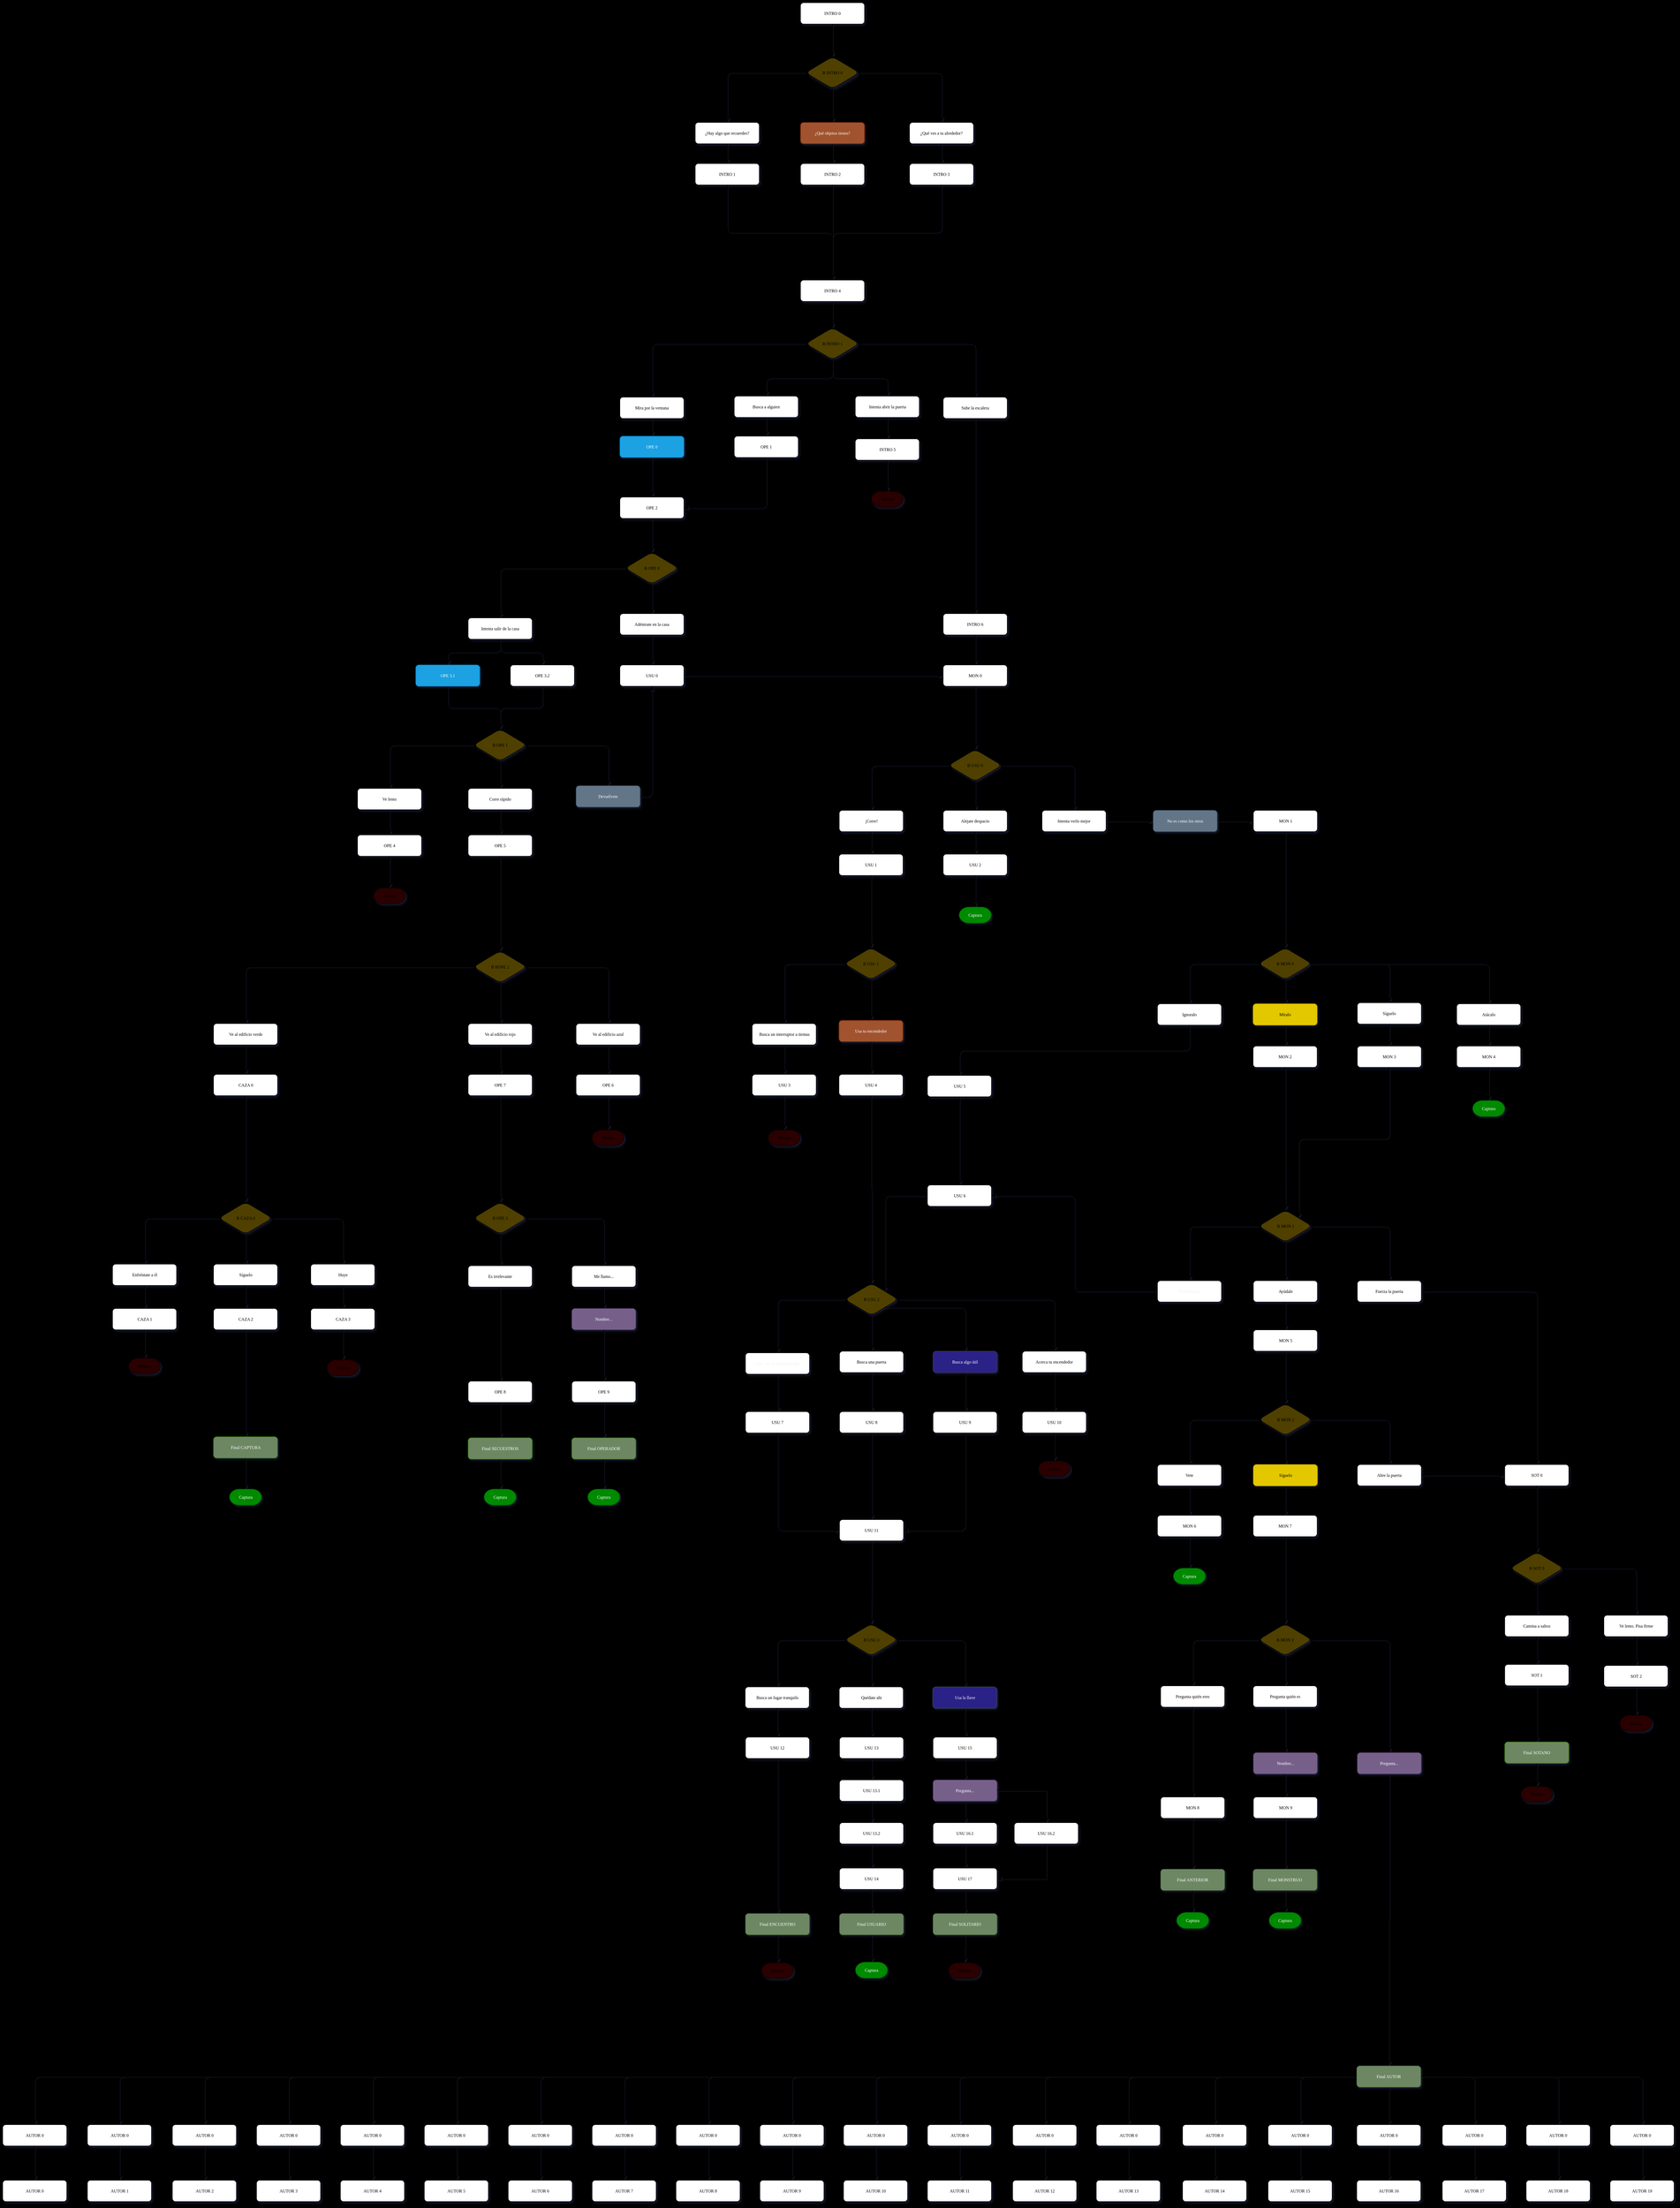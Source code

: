 <mxfile version="19.0.3" type="device"><diagram name="Guión" id="edf60f1a-56cd-e834-aa8a-f176f3a09ee4"><mxGraphModel dx="1998" dy="507" grid="0" gridSize="10" guides="1" tooltips="1" connect="1" arrows="1" fold="1" page="0" pageScale="1" pageWidth="827" pageHeight="1169" background="#000000" math="0" shadow="1"><root><mxCell id="0"/><mxCell id="1" parent="0"/><mxCell id="uqprIy-3fPHbmCHrBsN2-4" style="edgeStyle=orthogonalEdgeStyle;rounded=1;orthogonalLoop=1;jettySize=auto;html=1;entryX=0.5;entryY=0;entryDx=0;entryDy=0;exitX=0.5;exitY=1;exitDx=0;exitDy=0;" parent="1" source="ldbtIe3ePr57GWi5LKob-25" target="60e70716793133e9-5" edge="1"><mxGeometry relative="1" as="geometry"><mxPoint x="752" y="80" as="sourcePoint"/></mxGeometry></mxCell><mxCell id="wI4Z6YU03VDBLguoiG8N-2" style="edgeStyle=orthogonalEdgeStyle;rounded=1;orthogonalLoop=1;jettySize=auto;html=1;entryX=0.5;entryY=0;entryDx=0;entryDy=0;" parent="1" source="60e70716793133e9-5" target="wI4Z6YU03VDBLguoiG8N-1" edge="1"><mxGeometry relative="1" as="geometry"/></mxCell><mxCell id="uqprIy-3fPHbmCHrBsN2-2" style="edgeStyle=orthogonalEdgeStyle;rounded=1;orthogonalLoop=1;jettySize=auto;html=1;entryX=0.5;entryY=0;entryDx=0;entryDy=0;" parent="1" source="60e70716793133e9-5" target="60e70716793133e9-9" edge="1"><mxGeometry relative="1" as="geometry"/></mxCell><mxCell id="uqprIy-3fPHbmCHrBsN2-3" style="edgeStyle=orthogonalEdgeStyle;rounded=1;orthogonalLoop=1;jettySize=auto;html=1;entryX=0.5;entryY=0;entryDx=0;entryDy=0;" parent="1" source="60e70716793133e9-5" target="60e70716793133e9-11" edge="1"><mxGeometry relative="1" as="geometry"/></mxCell><mxCell id="60e70716793133e9-5" value="1" style="rhombus;whiteSpace=wrap;html=1;rounded=1;shadow=1;labelBackgroundColor=none;strokeWidth=1;fontFamily=Verdana;fontSize=8;align=center;gradientDirection=north;fillColor=#4F3F00;" parent="1" vertex="1"><mxGeometry x="702" y="129" width="100" height="60" as="geometry"/></mxCell><mxCell id="uqprIy-3fPHbmCHrBsN2-31" style="edgeStyle=orthogonalEdgeStyle;rounded=1;orthogonalLoop=1;jettySize=auto;html=1;entryX=0.5;entryY=0;entryDx=0;entryDy=0;" parent="1" source="60e70716793133e9-9" target="uqprIy-3fPHbmCHrBsN2-37" edge="1"><mxGeometry relative="1" as="geometry"><mxPoint x="555.034" y="322.021" as="targetPoint"/></mxGeometry></mxCell><mxCell id="60e70716793133e9-9" value="¿Hay algo que recuerdes?" style="whiteSpace=wrap;html=1;rounded=1;shadow=1;labelBackgroundColor=none;strokeWidth=1;fontFamily=Verdana;fontSize=8;align=center;" parent="1" vertex="1"><mxGeometry x="495" y="252" width="120" height="40" as="geometry"/></mxCell><mxCell id="uqprIy-3fPHbmCHrBsN2-27" style="edgeStyle=orthogonalEdgeStyle;rounded=1;orthogonalLoop=1;jettySize=auto;html=1;entryX=0.5;entryY=0;entryDx=0;entryDy=0;" parent="1" source="60e70716793133e9-11" target="uqprIy-3fPHbmCHrBsN2-42" edge="1"><mxGeometry relative="1" as="geometry"><mxPoint x="751" y="325.0" as="targetPoint"/></mxGeometry></mxCell><mxCell id="60e70716793133e9-11" value="¿Qué objetos tienes?" style="whiteSpace=wrap;html=1;rounded=1;shadow=1;labelBackgroundColor=none;strokeWidth=1;fontFamily=Verdana;fontSize=8;align=center;spacing=6;fillColor=#a0522d;fontColor=#ffffff;strokeColor=#6D1F00;" parent="1" vertex="1"><mxGeometry x="692" y="252" width="120" height="40" as="geometry"/></mxCell><mxCell id="60e70716793133e9-30" value="Muerte" style="strokeWidth=1;html=1;shape=mxgraph.flowchart.terminator;whiteSpace=wrap;rounded=1;shadow=1;labelBackgroundColor=none;fontFamily=Verdana;fontSize=8;align=center;fillColor=#2A0303;" parent="1" vertex="1"><mxGeometry x="824.5" y="942" width="60" height="30" as="geometry"/></mxCell><mxCell id="uqprIy-3fPHbmCHrBsN2-40" style="edgeStyle=orthogonalEdgeStyle;rounded=1;orthogonalLoop=1;jettySize=auto;html=1;entryX=0.5;entryY=0;entryDx=0;entryDy=0;" parent="1" source="wI4Z6YU03VDBLguoiG8N-1" target="uqprIy-3fPHbmCHrBsN2-39" edge="1"><mxGeometry relative="1" as="geometry"/></mxCell><mxCell id="wI4Z6YU03VDBLguoiG8N-1" value="¿Qué ves a tu alrededor?" style="whiteSpace=wrap;html=1;rounded=1;shadow=1;labelBackgroundColor=none;strokeWidth=1;fontFamily=Verdana;fontSize=8;align=center;spacing=6;" parent="1" vertex="1"><mxGeometry x="896" y="252" width="120" height="40" as="geometry"/></mxCell><mxCell id="uqprIy-3fPHbmCHrBsN2-8" style="edgeStyle=orthogonalEdgeStyle;rounded=1;orthogonalLoop=1;jettySize=auto;html=1;entryX=0.5;entryY=0;entryDx=0;entryDy=0;" parent="1" source="uqprIy-3fPHbmCHrBsN2-5" target="uqprIy-3fPHbmCHrBsN2-7" edge="1"><mxGeometry relative="1" as="geometry"/></mxCell><mxCell id="uqprIy-3fPHbmCHrBsN2-10" style="edgeStyle=orthogonalEdgeStyle;rounded=1;orthogonalLoop=1;jettySize=auto;html=1;entryX=0.5;entryY=0;entryDx=0;entryDy=0;" parent="1" source="uqprIy-3fPHbmCHrBsN2-5" target="uqprIy-3fPHbmCHrBsN2-9" edge="1"><mxGeometry relative="1" as="geometry"/></mxCell><mxCell id="uqprIy-3fPHbmCHrBsN2-12" style="edgeStyle=orthogonalEdgeStyle;rounded=1;orthogonalLoop=1;jettySize=auto;html=1;entryX=0.5;entryY=0;entryDx=0;entryDy=0;" parent="1" source="uqprIy-3fPHbmCHrBsN2-5" target="uqprIy-3fPHbmCHrBsN2-11" edge="1"><mxGeometry relative="1" as="geometry"/></mxCell><mxCell id="uqprIy-3fPHbmCHrBsN2-22" style="edgeStyle=orthogonalEdgeStyle;rounded=1;orthogonalLoop=1;jettySize=auto;html=1;exitX=0.5;exitY=1;exitDx=0;exitDy=0;" parent="1" source="uqprIy-3fPHbmCHrBsN2-5" target="uqprIy-3fPHbmCHrBsN2-21" edge="1"><mxGeometry relative="1" as="geometry"/></mxCell><mxCell id="uqprIy-3fPHbmCHrBsN2-5" value="B INTRO 1" style="rhombus;whiteSpace=wrap;html=1;rounded=1;shadow=1;labelBackgroundColor=none;strokeWidth=1;fontFamily=Verdana;fontSize=8;align=center;gradientDirection=north;fillColor=#4F3F00;" parent="1" vertex="1"><mxGeometry x="702" y="636" width="100" height="60" as="geometry"/></mxCell><mxCell id="ldbtIe3ePr57GWi5LKob-27" style="edgeStyle=orthogonalEdgeStyle;rounded=1;orthogonalLoop=1;jettySize=auto;html=1;" parent="1" source="uqprIy-3fPHbmCHrBsN2-7" target="ldbtIe3ePr57GWi5LKob-26" edge="1"><mxGeometry relative="1" as="geometry"/></mxCell><mxCell id="uqprIy-3fPHbmCHrBsN2-7" value="Intenta abrir la puerta" style="whiteSpace=wrap;html=1;rounded=1;shadow=1;labelBackgroundColor=none;strokeWidth=1;fontFamily=Verdana;fontSize=8;align=center;spacing=6;" parent="1" vertex="1"><mxGeometry x="794.5" y="764" width="120" height="40" as="geometry"/></mxCell><mxCell id="ldbtIe3ePr57GWi5LKob-4" style="edgeStyle=orthogonalEdgeStyle;rounded=1;orthogonalLoop=1;jettySize=auto;html=1;" parent="1" source="uqprIy-3fPHbmCHrBsN2-9" target="ldbtIe3ePr57GWi5LKob-2" edge="1"><mxGeometry relative="1" as="geometry"/></mxCell><mxCell id="uqprIy-3fPHbmCHrBsN2-9" value="Mira por la ventana" style="whiteSpace=wrap;html=1;rounded=1;shadow=1;labelBackgroundColor=none;strokeWidth=1;fontFamily=Verdana;fontSize=8;align=center;spacing=6;" parent="1" vertex="1"><mxGeometry x="354" y="766" width="120" height="40" as="geometry"/></mxCell><mxCell id="bXdIr6pcIIm7j5BVq9ug-5" style="edgeStyle=orthogonalEdgeStyle;rounded=1;orthogonalLoop=1;jettySize=auto;html=1;entryX=0.5;entryY=0;entryDx=0;entryDy=0;" parent="1" source="uqprIy-3fPHbmCHrBsN2-11" target="V76eQI3fGGlbh4bUr6bM-1" edge="1"><mxGeometry relative="1" as="geometry"><mxPoint x="1095" y="978" as="targetPoint"/></mxGeometry></mxCell><mxCell id="uqprIy-3fPHbmCHrBsN2-11" value="Sube la escalera" style="whiteSpace=wrap;html=1;rounded=1;shadow=1;labelBackgroundColor=none;strokeWidth=1;fontFamily=Verdana;fontSize=8;align=center;spacing=6;" parent="1" vertex="1"><mxGeometry x="959" y="766" width="120" height="40" as="geometry"/></mxCell><mxCell id="uqprIy-3fPHbmCHrBsN2-18" style="edgeStyle=orthogonalEdgeStyle;rounded=1;orthogonalLoop=1;jettySize=auto;html=1;entryX=0.5;entryY=0;entryDx=0;entryDy=0;" parent="1" source="uqprIy-3fPHbmCHrBsN2-13" target="uqprIy-3fPHbmCHrBsN2-17" edge="1"><mxGeometry relative="1" as="geometry"/></mxCell><mxCell id="uqprIy-3fPHbmCHrBsN2-20" style="edgeStyle=orthogonalEdgeStyle;rounded=1;orthogonalLoop=1;jettySize=auto;html=1;" parent="1" source="uqprIy-3fPHbmCHrBsN2-13" target="ldbtIe3ePr57GWi5LKob-63" edge="1"><mxGeometry relative="1" as="geometry"><mxPoint x="1213.5" y="1543.5" as="targetPoint"/></mxGeometry></mxCell><mxCell id="KzRNm1VHRkXIbj-EOXEV-66" style="edgeStyle=orthogonalEdgeStyle;rounded=1;orthogonalLoop=1;jettySize=auto;html=1;" parent="1" source="uqprIy-3fPHbmCHrBsN2-13" target="uqprIy-3fPHbmCHrBsN2-16" edge="1"><mxGeometry relative="1" as="geometry"/></mxCell><mxCell id="uqprIy-3fPHbmCHrBsN2-13" value="B USU 0" style="rhombus;whiteSpace=wrap;html=1;rounded=1;shadow=1;labelBackgroundColor=none;strokeWidth=1;fontFamily=Verdana;fontSize=8;align=center;gradientDirection=north;fillColor=#4F3F00;" parent="1" vertex="1"><mxGeometry x="969" y="1425" width="100" height="60" as="geometry"/></mxCell><mxCell id="RD_AgM2ZFSz2vdP_wPXj-14" style="edgeStyle=orthogonalEdgeStyle;rounded=1;orthogonalLoop=1;jettySize=auto;html=1;entryX=0.5;entryY=0;entryDx=0;entryDy=0;exitX=0.5;exitY=1;exitDx=0;exitDy=0;" parent="1" source="uqprIy-3fPHbmCHrBsN2-16" target="ldbtIe3ePr57GWi5LKob-32" edge="1"><mxGeometry relative="1" as="geometry"/></mxCell><mxCell id="uqprIy-3fPHbmCHrBsN2-16" value="Alejate despacio" style="whiteSpace=wrap;html=1;rounded=1;shadow=1;labelBackgroundColor=none;strokeWidth=1;fontFamily=Verdana;fontSize=8;align=center;spacing=6;" parent="1" vertex="1"><mxGeometry x="959" y="1539" width="120" height="40" as="geometry"/></mxCell><mxCell id="ldbtIe3ePr57GWi5LKob-30" style="edgeStyle=orthogonalEdgeStyle;rounded=1;orthogonalLoop=1;jettySize=auto;html=1;" parent="1" source="uqprIy-3fPHbmCHrBsN2-17" target="ldbtIe3ePr57GWi5LKob-29" edge="1"><mxGeometry relative="1" as="geometry"/></mxCell><mxCell id="uqprIy-3fPHbmCHrBsN2-17" value="¡Corre!" style="whiteSpace=wrap;html=1;rounded=1;shadow=1;labelBackgroundColor=none;strokeWidth=1;fontFamily=Verdana;fontSize=8;align=center;spacing=6;" parent="1" vertex="1"><mxGeometry x="764.5" y="1539" width="120" height="40" as="geometry"/></mxCell><mxCell id="KzRNm1VHRkXIbj-EOXEV-55" style="edgeStyle=orthogonalEdgeStyle;rounded=1;orthogonalLoop=1;jettySize=auto;html=1;entryX=1;entryY=0.5;entryDx=0;entryDy=0;exitX=0.5;exitY=1;exitDx=0;exitDy=0;" parent="1" source="ldbtIe3ePr57GWi5LKob-1" target="oMqR89CrZ4jayvg0T-Ow-2" edge="1"><mxGeometry relative="1" as="geometry"><mxPoint x="640" y="891" as="sourcePoint"/></mxGeometry></mxCell><mxCell id="ldbtIe3ePr57GWi5LKob-5" style="edgeStyle=orthogonalEdgeStyle;rounded=1;orthogonalLoop=1;jettySize=auto;html=1;" parent="1" source="uqprIy-3fPHbmCHrBsN2-21" target="ldbtIe3ePr57GWi5LKob-1" edge="1"><mxGeometry relative="1" as="geometry"/></mxCell><mxCell id="uqprIy-3fPHbmCHrBsN2-21" value="Busca a alguien" style="whiteSpace=wrap;html=1;rounded=1;shadow=1;labelBackgroundColor=none;strokeWidth=1;fontFamily=Verdana;fontSize=8;align=center;spacing=6;" parent="1" vertex="1"><mxGeometry x="568" y="764" width="120" height="40" as="geometry"/></mxCell><mxCell id="uqprIy-3fPHbmCHrBsN2-23" value="B INTRO 0" style="rhombus;whiteSpace=wrap;html=1;rounded=1;shadow=1;labelBackgroundColor=none;strokeWidth=1;fontFamily=Verdana;fontSize=8;align=center;gradientDirection=north;fillColor=#4F3F00;" parent="1" vertex="1"><mxGeometry x="702" y="129" width="100" height="60" as="geometry"/></mxCell><mxCell id="uqprIy-3fPHbmCHrBsN2-28" style="edgeStyle=orthogonalEdgeStyle;rounded=1;orthogonalLoop=1;jettySize=auto;html=1;exitX=0.5;exitY=1;exitDx=0;exitDy=0;" parent="1" source="uqprIy-3fPHbmCHrBsN2-42" target="erNQYKor5SNn1zJZx747-65" edge="1"><mxGeometry relative="1" as="geometry"><mxPoint x="752" y="572" as="sourcePoint"/></mxGeometry></mxCell><mxCell id="uqprIy-3fPHbmCHrBsN2-38" style="edgeStyle=orthogonalEdgeStyle;rounded=1;orthogonalLoop=1;jettySize=auto;html=1;exitX=0.5;exitY=1;exitDx=0;exitDy=0;" parent="1" source="uqprIy-3fPHbmCHrBsN2-37" target="erNQYKor5SNn1zJZx747-65" edge="1"><mxGeometry relative="1" as="geometry"/></mxCell><mxCell id="uqprIy-3fPHbmCHrBsN2-37" value="INTRO 1" style="whiteSpace=wrap;html=1;rounded=1;shadow=1;labelBackgroundColor=none;strokeWidth=1;fontFamily=Verdana;fontSize=8;align=center;" parent="1" vertex="1"><mxGeometry x="495" y="329" width="120" height="40" as="geometry"/></mxCell><mxCell id="uqprIy-3fPHbmCHrBsN2-41" style="edgeStyle=orthogonalEdgeStyle;rounded=1;orthogonalLoop=1;jettySize=auto;html=1;exitX=0.5;exitY=1;exitDx=0;exitDy=0;" parent="1" source="uqprIy-3fPHbmCHrBsN2-39" target="erNQYKor5SNn1zJZx747-65" edge="1"><mxGeometry relative="1" as="geometry"/></mxCell><mxCell id="uqprIy-3fPHbmCHrBsN2-39" value="INTRO 3" style="whiteSpace=wrap;html=1;rounded=1;shadow=1;labelBackgroundColor=none;strokeWidth=1;fontFamily=Verdana;fontSize=8;align=center;spacing=6;" parent="1" vertex="1"><mxGeometry x="896" y="329" width="120" height="40" as="geometry"/></mxCell><mxCell id="uqprIy-3fPHbmCHrBsN2-42" value="INTRO 2" style="whiteSpace=wrap;html=1;rounded=1;shadow=1;labelBackgroundColor=none;strokeWidth=1;fontFamily=Verdana;fontSize=8;align=center;spacing=6;" parent="1" vertex="1"><mxGeometry x="692" y="329" width="120" height="40" as="geometry"/></mxCell><mxCell id="KzRNm1VHRkXIbj-EOXEV-10" style="edgeStyle=orthogonalEdgeStyle;rounded=1;orthogonalLoop=1;jettySize=auto;html=1;entryX=0.5;entryY=0;entryDx=0;entryDy=0;" parent="1" source="uqprIy-3fPHbmCHrBsN2-43" target="KzRNm1VHRkXIbj-EOXEV-9" edge="1"><mxGeometry relative="1" as="geometry"/></mxCell><mxCell id="KzRNm1VHRkXIbj-EOXEV-13" style="edgeStyle=orthogonalEdgeStyle;rounded=1;orthogonalLoop=1;jettySize=auto;html=1;entryX=0.5;entryY=0;entryDx=0;entryDy=0;" parent="1" source="uqprIy-3fPHbmCHrBsN2-43" target="KzRNm1VHRkXIbj-EOXEV-12" edge="1"><mxGeometry relative="1" as="geometry"/></mxCell><mxCell id="uqprIy-3fPHbmCHrBsN2-43" value="B OPE 0" style="rhombus;whiteSpace=wrap;html=1;rounded=1;shadow=1;labelBackgroundColor=none;strokeWidth=1;fontFamily=Verdana;fontSize=8;align=center;gradientDirection=north;fillColor=#4F3F00;" parent="1" vertex="1"><mxGeometry x="364" y="1056" width="100" height="60" as="geometry"/></mxCell><mxCell id="KzRNm1VHRkXIbj-EOXEV-2" style="edgeStyle=orthogonalEdgeStyle;rounded=1;orthogonalLoop=1;jettySize=auto;html=1;entryX=0.5;entryY=0;entryDx=0;entryDy=0;" parent="1" source="uqprIy-3fPHbmCHrBsN2-49" target="KzRNm1VHRkXIbj-EOXEV-1" edge="1"><mxGeometry relative="1" as="geometry"/></mxCell><mxCell id="KzRNm1VHRkXIbj-EOXEV-4" style="edgeStyle=orthogonalEdgeStyle;rounded=1;orthogonalLoop=1;jettySize=auto;html=1;entryX=0.5;entryY=0;entryDx=0;entryDy=0;" parent="1" source="uqprIy-3fPHbmCHrBsN2-49" target="KzRNm1VHRkXIbj-EOXEV-3" edge="1"><mxGeometry relative="1" as="geometry"/></mxCell><mxCell id="RD_AgM2ZFSz2vdP_wPXj-13" style="edgeStyle=orthogonalEdgeStyle;rounded=1;orthogonalLoop=1;jettySize=auto;html=1;" parent="1" source="uqprIy-3fPHbmCHrBsN2-49" target="RD_AgM2ZFSz2vdP_wPXj-12" edge="1"><mxGeometry relative="1" as="geometry"/></mxCell><mxCell id="z3bMcTmMKauird0PgGkB-2" style="edgeStyle=orthogonalEdgeStyle;rounded=1;orthogonalLoop=1;jettySize=auto;html=1;" parent="1" source="uqprIy-3fPHbmCHrBsN2-49" target="z3bMcTmMKauird0PgGkB-1" edge="1"><mxGeometry relative="1" as="geometry"/></mxCell><mxCell id="uqprIy-3fPHbmCHrBsN2-49" value="B MON 0" style="rhombus;whiteSpace=wrap;html=1;rounded=1;shadow=1;labelBackgroundColor=none;strokeWidth=1;fontFamily=Verdana;fontSize=8;align=center;gradientDirection=north;fillColor=#4F3F00;" parent="1" vertex="1"><mxGeometry x="1549" y="1796" width="100" height="60" as="geometry"/></mxCell><mxCell id="KzRNm1VHRkXIbj-EOXEV-83" style="edgeStyle=orthogonalEdgeStyle;rounded=1;orthogonalLoop=1;jettySize=auto;html=1;entryX=0.5;entryY=0;entryDx=0;entryDy=0;" parent="1" source="KzRNm1VHRkXIbj-EOXEV-1" target="ldbtIe3ePr57GWi5LKob-76" edge="1"><mxGeometry relative="1" as="geometry"><mxPoint x="1591.5" y="2058" as="targetPoint"/></mxGeometry></mxCell><mxCell id="KzRNm1VHRkXIbj-EOXEV-1" value="Míralo" style="whiteSpace=wrap;html=1;rounded=1;shadow=1;labelBackgroundColor=none;strokeWidth=1;fontFamily=Verdana;fontSize=8;align=center;spacing=6;fillColor=#e3c800;fontColor=#000000;strokeColor=#B09500;" parent="1" vertex="1"><mxGeometry x="1539" y="1901" width="120" height="40" as="geometry"/></mxCell><mxCell id="ldbtIe3ePr57GWi5LKob-78" style="edgeStyle=orthogonalEdgeStyle;rounded=1;orthogonalLoop=1;jettySize=auto;html=1;" parent="1" source="KzRNm1VHRkXIbj-EOXEV-3" target="ldbtIe3ePr57GWi5LKob-77" edge="1"><mxGeometry relative="1" as="geometry"/></mxCell><mxCell id="KzRNm1VHRkXIbj-EOXEV-3" value="Atácalo" style="whiteSpace=wrap;html=1;rounded=1;shadow=1;labelBackgroundColor=none;strokeWidth=1;fontFamily=Verdana;fontSize=8;align=center;spacing=6;" parent="1" vertex="1"><mxGeometry x="1920" y="1901" width="120" height="40" as="geometry"/></mxCell><mxCell id="KzRNm1VHRkXIbj-EOXEV-57" style="edgeStyle=orthogonalEdgeStyle;rounded=1;orthogonalLoop=1;jettySize=auto;html=1;entryX=0.5;entryY=0;entryDx=0;entryDy=0;" parent="1" source="KzRNm1VHRkXIbj-EOXEV-7" target="KzRNm1VHRkXIbj-EOXEV-56" edge="1"><mxGeometry relative="1" as="geometry"/></mxCell><mxCell id="KzRNm1VHRkXIbj-EOXEV-59" style="edgeStyle=orthogonalEdgeStyle;rounded=1;orthogonalLoop=1;jettySize=auto;html=1;entryX=0.5;entryY=0;entryDx=0;entryDy=0;" parent="1" source="KzRNm1VHRkXIbj-EOXEV-7" target="KzRNm1VHRkXIbj-EOXEV-58" edge="1"><mxGeometry relative="1" as="geometry"/></mxCell><mxCell id="KzRNm1VHRkXIbj-EOXEV-7" value="B USU 1" style="rhombus;whiteSpace=wrap;html=1;rounded=1;shadow=1;labelBackgroundColor=none;strokeWidth=1;fontFamily=Verdana;fontSize=8;align=center;gradientDirection=north;fillColor=#4F3F00;" parent="1" vertex="1"><mxGeometry x="774" y="1796" width="100" height="60" as="geometry"/></mxCell><mxCell id="RD_AgM2ZFSz2vdP_wPXj-8" style="edgeStyle=orthogonalEdgeStyle;rounded=1;orthogonalLoop=1;jettySize=auto;html=1;exitX=0.5;exitY=1;exitDx=0;exitDy=0;" parent="1" source="KzRNm1VHRkXIbj-EOXEV-9" target="ldbtIe3ePr57GWi5LKob-6" edge="1"><mxGeometry relative="1" as="geometry"/></mxCell><mxCell id="KzRNm1VHRkXIbj-EOXEV-9" value="Adéntrate en la casa" style="whiteSpace=wrap;html=1;rounded=1;shadow=1;labelBackgroundColor=none;strokeWidth=1;fontFamily=Verdana;fontSize=8;align=center;spacing=6;" parent="1" vertex="1"><mxGeometry x="354" y="1171" width="120" height="40" as="geometry"/></mxCell><mxCell id="B7zQW0rhJ7cU96Prf1Rv-2" style="edgeStyle=orthogonalEdgeStyle;rounded=1;orthogonalLoop=1;jettySize=auto;html=1;" parent="1" source="KzRNm1VHRkXIbj-EOXEV-12" target="B7zQW0rhJ7cU96Prf1Rv-1" edge="1"><mxGeometry relative="1" as="geometry"/></mxCell><mxCell id="KzRNm1VHRkXIbj-EOXEV-12" value="Intenta salir de la casa" style="whiteSpace=wrap;html=1;rounded=1;shadow=1;labelBackgroundColor=none;strokeWidth=1;fontFamily=Verdana;fontSize=8;align=center;spacing=6;" parent="1" vertex="1"><mxGeometry x="70" y="1179" width="120" height="40" as="geometry"/></mxCell><mxCell id="KzRNm1VHRkXIbj-EOXEV-21" style="edgeStyle=orthogonalEdgeStyle;rounded=1;orthogonalLoop=1;jettySize=auto;html=1;entryX=0.5;entryY=0;entryDx=0;entryDy=0;" parent="1" source="KzRNm1VHRkXIbj-EOXEV-16" target="KzRNm1VHRkXIbj-EOXEV-18" edge="1"><mxGeometry relative="1" as="geometry"/></mxCell><mxCell id="KzRNm1VHRkXIbj-EOXEV-22" style="edgeStyle=orthogonalEdgeStyle;rounded=1;orthogonalLoop=1;jettySize=auto;html=1;entryX=0.5;entryY=0;entryDx=0;entryDy=0;" parent="1" source="KzRNm1VHRkXIbj-EOXEV-16" target="KzRNm1VHRkXIbj-EOXEV-20" edge="1"><mxGeometry relative="1" as="geometry"/></mxCell><mxCell id="KzRNm1VHRkXIbj-EOXEV-25" style="edgeStyle=orthogonalEdgeStyle;rounded=1;orthogonalLoop=1;jettySize=auto;html=1;" parent="1" source="KzRNm1VHRkXIbj-EOXEV-16" target="KzRNm1VHRkXIbj-EOXEV-19" edge="1"><mxGeometry relative="1" as="geometry"/></mxCell><mxCell id="KzRNm1VHRkXIbj-EOXEV-16" value="B OPE 1" style="rhombus;whiteSpace=wrap;html=1;rounded=1;shadow=1;labelBackgroundColor=none;strokeWidth=1;fontFamily=Verdana;fontSize=8;align=center;gradientDirection=north;fillColor=#4F3F00;" parent="1" vertex="1"><mxGeometry x="80" y="1387" width="100" height="60" as="geometry"/></mxCell><mxCell id="ldbtIe3ePr57GWi5LKob-10" style="edgeStyle=orthogonalEdgeStyle;rounded=1;orthogonalLoop=1;jettySize=auto;html=1;" parent="1" source="KzRNm1VHRkXIbj-EOXEV-18" target="ldbtIe3ePr57GWi5LKob-9" edge="1"><mxGeometry relative="1" as="geometry"/></mxCell><mxCell id="KzRNm1VHRkXIbj-EOXEV-18" value="Ve lento" style="whiteSpace=wrap;html=1;rounded=1;shadow=1;labelBackgroundColor=none;strokeWidth=1;fontFamily=Verdana;fontSize=8;align=center;spacing=6;" parent="1" vertex="1"><mxGeometry x="-137" y="1498" width="120" height="40" as="geometry"/></mxCell><mxCell id="ldbtIe3ePr57GWi5LKob-7" style="edgeStyle=orthogonalEdgeStyle;rounded=1;orthogonalLoop=1;jettySize=auto;html=1;exitX=1;exitY=0.5;exitDx=0;exitDy=0;" parent="1" source="KzRNm1VHRkXIbj-EOXEV-19" target="ldbtIe3ePr57GWi5LKob-6" edge="1"><mxGeometry relative="1" as="geometry"/></mxCell><mxCell id="KzRNm1VHRkXIbj-EOXEV-19" value="Devuélvete" style="whiteSpace=wrap;html=1;rounded=1;shadow=1;labelBackgroundColor=none;strokeWidth=1;fontFamily=Verdana;fontSize=8;align=center;spacing=6;fillColor=#647687;fontColor=#ffffff;strokeColor=#314354;" parent="1" vertex="1"><mxGeometry x="272" y="1493" width="120" height="40" as="geometry"/></mxCell><mxCell id="ldbtIe3ePr57GWi5LKob-13" style="edgeStyle=orthogonalEdgeStyle;rounded=1;orthogonalLoop=1;jettySize=auto;html=1;" parent="1" source="KzRNm1VHRkXIbj-EOXEV-20" target="ldbtIe3ePr57GWi5LKob-12" edge="1"><mxGeometry relative="1" as="geometry"/></mxCell><mxCell id="KzRNm1VHRkXIbj-EOXEV-20" value="Corre rápido" style="whiteSpace=wrap;html=1;rounded=1;shadow=1;labelBackgroundColor=none;strokeWidth=1;fontFamily=Verdana;fontSize=8;align=center;spacing=6;" parent="1" vertex="1"><mxGeometry x="70" y="1498" width="120" height="40" as="geometry"/></mxCell><mxCell id="KzRNm1VHRkXIbj-EOXEV-23" value="Muerte" style="strokeWidth=1;html=1;shape=mxgraph.flowchart.terminator;whiteSpace=wrap;rounded=1;shadow=1;labelBackgroundColor=none;fontFamily=Verdana;fontSize=8;align=center;fillColor=#2A0303;" parent="1" vertex="1"><mxGeometry x="-107" y="1684" width="60" height="30" as="geometry"/></mxCell><mxCell id="KzRNm1VHRkXIbj-EOXEV-31" style="edgeStyle=orthogonalEdgeStyle;rounded=1;orthogonalLoop=1;jettySize=auto;html=1;" parent="1" source="KzRNm1VHRkXIbj-EOXEV-28" target="KzRNm1VHRkXIbj-EOXEV-30" edge="1"><mxGeometry relative="1" as="geometry"/></mxCell><mxCell id="KzRNm1VHRkXIbj-EOXEV-38" style="edgeStyle=orthogonalEdgeStyle;rounded=1;orthogonalLoop=1;jettySize=auto;html=1;entryX=0.5;entryY=0;entryDx=0;entryDy=0;" parent="1" source="KzRNm1VHRkXIbj-EOXEV-28" target="KzRNm1VHRkXIbj-EOXEV-37" edge="1"><mxGeometry relative="1" as="geometry"/></mxCell><mxCell id="RD_AgM2ZFSz2vdP_wPXj-6" style="edgeStyle=orthogonalEdgeStyle;rounded=1;orthogonalLoop=1;jettySize=auto;html=1;" parent="1" source="KzRNm1VHRkXIbj-EOXEV-28" target="RD_AgM2ZFSz2vdP_wPXj-5" edge="1"><mxGeometry relative="1" as="geometry"/></mxCell><mxCell id="KzRNm1VHRkXIbj-EOXEV-28" value="B BOPE 2" style="rhombus;whiteSpace=wrap;html=1;rounded=1;shadow=1;labelBackgroundColor=none;strokeWidth=1;fontFamily=Verdana;fontSize=8;align=center;gradientDirection=north;fillColor=#4F3F00;" parent="1" vertex="1"><mxGeometry x="80" y="1802" width="100" height="60" as="geometry"/></mxCell><mxCell id="ldbtIe3ePr57GWi5LKob-17" style="edgeStyle=orthogonalEdgeStyle;rounded=1;orthogonalLoop=1;jettySize=auto;html=1;" parent="1" source="KzRNm1VHRkXIbj-EOXEV-30" target="ldbtIe3ePr57GWi5LKob-16" edge="1"><mxGeometry relative="1" as="geometry"/></mxCell><mxCell id="KzRNm1VHRkXIbj-EOXEV-30" value="Ve al edificio rojo" style="whiteSpace=wrap;html=1;rounded=1;shadow=1;labelBackgroundColor=none;strokeWidth=1;fontFamily=Verdana;fontSize=8;align=center;spacing=6;" parent="1" vertex="1"><mxGeometry x="70" y="1938" width="120" height="40" as="geometry"/></mxCell><mxCell id="KzRNm1VHRkXIbj-EOXEV-36" value="Muerte" style="strokeWidth=1;html=1;shape=mxgraph.flowchart.terminator;whiteSpace=wrap;rounded=1;shadow=1;labelBackgroundColor=none;fontFamily=Verdana;fontSize=8;align=center;fillColor=#2A0303;" parent="1" vertex="1"><mxGeometry x="302" y="2137" width="60" height="30" as="geometry"/></mxCell><mxCell id="ldbtIe3ePr57GWi5LKob-19" style="edgeStyle=orthogonalEdgeStyle;rounded=1;orthogonalLoop=1;jettySize=auto;html=1;" parent="1" source="KzRNm1VHRkXIbj-EOXEV-37" target="ldbtIe3ePr57GWi5LKob-15" edge="1"><mxGeometry relative="1" as="geometry"/></mxCell><mxCell id="KzRNm1VHRkXIbj-EOXEV-37" value="Ve al edificio azul" style="whiteSpace=wrap;html=1;rounded=1;shadow=1;labelBackgroundColor=none;strokeWidth=1;fontFamily=Verdana;fontSize=8;align=center;spacing=6;" parent="1" vertex="1"><mxGeometry x="272" y="1938" width="120" height="40" as="geometry"/></mxCell><mxCell id="KzRNm1VHRkXIbj-EOXEV-46" style="edgeStyle=orthogonalEdgeStyle;rounded=1;orthogonalLoop=1;jettySize=auto;html=1;entryX=0.5;entryY=0;entryDx=0;entryDy=0;" parent="1" source="KzRNm1VHRkXIbj-EOXEV-41" target="KzRNm1VHRkXIbj-EOXEV-43" edge="1"><mxGeometry relative="1" as="geometry"/></mxCell><mxCell id="KzRNm1VHRkXIbj-EOXEV-47" style="edgeStyle=orthogonalEdgeStyle;rounded=1;orthogonalLoop=1;jettySize=auto;html=1;" parent="1" source="KzRNm1VHRkXIbj-EOXEV-41" target="KzRNm1VHRkXIbj-EOXEV-44" edge="1"><mxGeometry relative="1" as="geometry"/></mxCell><mxCell id="KzRNm1VHRkXIbj-EOXEV-41" value="B OPE 3" style="rhombus;whiteSpace=wrap;html=1;rounded=1;shadow=1;labelBackgroundColor=none;strokeWidth=1;fontFamily=Verdana;fontSize=8;align=center;gradientDirection=north;fillColor=#4F3F00;" parent="1" vertex="1"><mxGeometry x="80" y="2272" width="100" height="60" as="geometry"/></mxCell><mxCell id="KzRNm1VHRkXIbj-EOXEV-51" style="edgeStyle=orthogonalEdgeStyle;rounded=1;orthogonalLoop=1;jettySize=auto;html=1;" parent="1" source="KzRNm1VHRkXIbj-EOXEV-43" target="ldbtIe3ePr57GWi5LKob-23" edge="1"><mxGeometry relative="1" as="geometry"><mxPoint x="129" y="2597" as="targetPoint"/></mxGeometry></mxCell><mxCell id="KzRNm1VHRkXIbj-EOXEV-43" value="Es irrelevante" style="whiteSpace=wrap;html=1;rounded=1;shadow=1;labelBackgroundColor=none;strokeWidth=1;fontFamily=Verdana;fontSize=8;align=center;spacing=6;" parent="1" vertex="1"><mxGeometry x="70" y="2391" width="120" height="40" as="geometry"/></mxCell><mxCell id="KzRNm1VHRkXIbj-EOXEV-49" style="edgeStyle=orthogonalEdgeStyle;rounded=1;orthogonalLoop=1;jettySize=auto;html=1;entryX=0.5;entryY=0;entryDx=0;entryDy=0;" parent="1" source="KzRNm1VHRkXIbj-EOXEV-44" target="KzRNm1VHRkXIbj-EOXEV-48" edge="1"><mxGeometry relative="1" as="geometry"/></mxCell><mxCell id="KzRNm1VHRkXIbj-EOXEV-44" value="Me llamo..." style="whiteSpace=wrap;html=1;rounded=1;shadow=1;labelBackgroundColor=none;strokeWidth=1;fontFamily=Verdana;fontSize=8;align=center;spacing=6;" parent="1" vertex="1"><mxGeometry x="264" y="2391" width="120" height="40" as="geometry"/></mxCell><mxCell id="bXdIr6pcIIm7j5BVq9ug-39" style="edgeStyle=orthogonalEdgeStyle;rounded=1;orthogonalLoop=1;jettySize=auto;html=1;" parent="1" source="KzRNm1VHRkXIbj-EOXEV-48" target="bXdIr6pcIIm7j5BVq9ug-38" edge="1"><mxGeometry relative="1" as="geometry"/></mxCell><mxCell id="KzRNm1VHRkXIbj-EOXEV-48" value="Nombre..." style="whiteSpace=wrap;html=1;rounded=1;shadow=1;labelBackgroundColor=none;strokeWidth=1;fontFamily=Verdana;fontSize=8;align=center;spacing=6;fillColor=#76608a;fontColor=#ffffff;strokeColor=#432D57;" parent="1" vertex="1"><mxGeometry x="264" y="2471" width="120" height="40" as="geometry"/></mxCell><mxCell id="ldbtIe3ePr57GWi5LKob-39" style="edgeStyle=orthogonalEdgeStyle;rounded=1;orthogonalLoop=1;jettySize=auto;html=1;" parent="1" source="KzRNm1VHRkXIbj-EOXEV-56" target="ldbtIe3ePr57GWi5LKob-36" edge="1"><mxGeometry relative="1" as="geometry"/></mxCell><mxCell id="KzRNm1VHRkXIbj-EOXEV-56" value="Usa tu encendedor" style="whiteSpace=wrap;html=1;rounded=1;shadow=1;labelBackgroundColor=none;strokeWidth=1;fontFamily=Verdana;fontSize=8;align=center;spacing=6;fillColor=#a0522d;fontColor=#ffffff;strokeColor=#6D1F00;" parent="1" vertex="1"><mxGeometry x="764" y="1932" width="120" height="40" as="geometry"/></mxCell><mxCell id="ldbtIe3ePr57GWi5LKob-37" style="edgeStyle=orthogonalEdgeStyle;rounded=1;orthogonalLoop=1;jettySize=auto;html=1;" parent="1" source="KzRNm1VHRkXIbj-EOXEV-58" target="ldbtIe3ePr57GWi5LKob-35" edge="1"><mxGeometry relative="1" as="geometry"/></mxCell><mxCell id="KzRNm1VHRkXIbj-EOXEV-58" value="Busca un interruptor a tientas" style="whiteSpace=wrap;html=1;rounded=1;shadow=1;labelBackgroundColor=none;strokeWidth=1;fontFamily=Verdana;fontSize=8;align=center;spacing=6;" parent="1" vertex="1"><mxGeometry x="601.5" y="1938" width="120" height="40" as="geometry"/></mxCell><mxCell id="KzRNm1VHRkXIbj-EOXEV-60" value="Muerte" style="strokeWidth=1;html=1;shape=mxgraph.flowchart.terminator;whiteSpace=wrap;rounded=1;shadow=1;labelBackgroundColor=none;fontFamily=Verdana;fontSize=8;align=center;fillColor=#2A0303;" parent="1" vertex="1"><mxGeometry x="631.5" y="2137" width="60" height="30" as="geometry"/></mxCell><mxCell id="ldbtIe3ePr57GWi5LKob-43" style="edgeStyle=orthogonalEdgeStyle;rounded=1;orthogonalLoop=1;jettySize=auto;html=1;entryX=1;entryY=0;entryDx=0;entryDy=0;" parent="1" source="KzRNm1VHRkXIbj-EOXEV-62" target="KzRNm1VHRkXIbj-EOXEV-71" edge="1"><mxGeometry relative="1" as="geometry"/></mxCell><mxCell id="KzRNm1VHRkXIbj-EOXEV-62" value="USU 6" style="whiteSpace=wrap;html=1;rounded=1;shadow=1;labelBackgroundColor=none;strokeWidth=1;fontFamily=Verdana;fontSize=8;align=center;spacing=6;" parent="1" vertex="1"><mxGeometry x="929.5" y="2240" width="120" height="40" as="geometry"/></mxCell><mxCell id="KzRNm1VHRkXIbj-EOXEV-75" style="edgeStyle=orthogonalEdgeStyle;rounded=1;orthogonalLoop=1;jettySize=auto;html=1;" parent="1" source="KzRNm1VHRkXIbj-EOXEV-71" target="KzRNm1VHRkXIbj-EOXEV-74" edge="1"><mxGeometry relative="1" as="geometry"/></mxCell><mxCell id="KzRNm1VHRkXIbj-EOXEV-77" style="edgeStyle=orthogonalEdgeStyle;rounded=1;orthogonalLoop=1;jettySize=auto;html=1;exitX=1;exitY=1;exitDx=0;exitDy=0;" parent="1" source="KzRNm1VHRkXIbj-EOXEV-71" target="KzRNm1VHRkXIbj-EOXEV-76" edge="1"><mxGeometry relative="1" as="geometry"/></mxCell><mxCell id="KzRNm1VHRkXIbj-EOXEV-78" style="edgeStyle=orthogonalEdgeStyle;rounded=1;orthogonalLoop=1;jettySize=auto;html=1;" parent="1" source="KzRNm1VHRkXIbj-EOXEV-71" target="KzRNm1VHRkXIbj-EOXEV-73" edge="1"><mxGeometry relative="1" as="geometry"/></mxCell><mxCell id="bXdIr6pcIIm7j5BVq9ug-92" style="edgeStyle=orthogonalEdgeStyle;rounded=1;orthogonalLoop=1;jettySize=auto;html=1;" parent="1" source="KzRNm1VHRkXIbj-EOXEV-71" target="bXdIr6pcIIm7j5BVq9ug-91" edge="1"><mxGeometry relative="1" as="geometry"/></mxCell><mxCell id="KzRNm1VHRkXIbj-EOXEV-71" value="B USU 2" style="rhombus;whiteSpace=wrap;html=1;rounded=1;shadow=1;labelBackgroundColor=none;strokeWidth=1;fontFamily=Verdana;fontSize=8;align=center;gradientDirection=north;fillColor=#4F3F00;" parent="1" vertex="1"><mxGeometry x="775" y="2424" width="100" height="60" as="geometry"/></mxCell><mxCell id="ldbtIe3ePr57GWi5LKob-50" style="edgeStyle=orthogonalEdgeStyle;rounded=1;orthogonalLoop=1;jettySize=auto;html=1;" parent="1" source="KzRNm1VHRkXIbj-EOXEV-73" target="ldbtIe3ePr57GWi5LKob-47" edge="1"><mxGeometry relative="1" as="geometry"/></mxCell><mxCell id="KzRNm1VHRkXIbj-EOXEV-73" value="&lt;span style=&quot;color: rgb(240 , 240 , 240)&quot;&gt;¿Qué ves en la habitación?&lt;/span&gt;" style="whiteSpace=wrap;html=1;rounded=1;shadow=1;labelBackgroundColor=none;strokeWidth=1;fontFamily=Verdana;fontSize=8;align=center;spacing=6;" parent="1" vertex="1"><mxGeometry x="589" y="2554" width="120" height="40" as="geometry"/></mxCell><mxCell id="ldbtIe3ePr57GWi5LKob-49" style="edgeStyle=orthogonalEdgeStyle;rounded=1;orthogonalLoop=1;jettySize=auto;html=1;" parent="1" source="KzRNm1VHRkXIbj-EOXEV-74" target="ldbtIe3ePr57GWi5LKob-46" edge="1"><mxGeometry relative="1" as="geometry"/></mxCell><mxCell id="KzRNm1VHRkXIbj-EOXEV-74" value="Busca una puerta" style="whiteSpace=wrap;html=1;rounded=1;shadow=1;labelBackgroundColor=none;strokeWidth=1;fontFamily=Verdana;fontSize=8;align=center;spacing=6;" parent="1" vertex="1"><mxGeometry x="765" y="2551" width="120" height="40" as="geometry"/></mxCell><mxCell id="ldbtIe3ePr57GWi5LKob-48" style="edgeStyle=orthogonalEdgeStyle;rounded=1;orthogonalLoop=1;jettySize=auto;html=1;" parent="1" source="KzRNm1VHRkXIbj-EOXEV-76" target="ldbtIe3ePr57GWi5LKob-45" edge="1"><mxGeometry relative="1" as="geometry"/></mxCell><mxCell id="KzRNm1VHRkXIbj-EOXEV-76" value="&lt;span style=&quot;color: rgb(255 , 255 , 255)&quot;&gt;Busca algo útil&lt;/span&gt;" style="whiteSpace=wrap;html=1;rounded=1;shadow=1;labelBackgroundColor=none;strokeWidth=1;fontFamily=Verdana;fontSize=8;align=center;spacing=6;fillColor=#2B2087;fontColor=#ffffff;strokeColor=#432D57;" parent="1" vertex="1"><mxGeometry x="940" y="2551" width="120" height="40" as="geometry"/></mxCell><mxCell id="RD_AgM2ZFSz2vdP_wPXj-10" style="edgeStyle=orthogonalEdgeStyle;rounded=1;orthogonalLoop=1;jettySize=auto;html=1;" parent="1" source="KzRNm1VHRkXIbj-EOXEV-79" target="ldbtIe3ePr57GWi5LKob-61" edge="1"><mxGeometry relative="1" as="geometry"/></mxCell><mxCell id="KzRNm1VHRkXIbj-EOXEV-79" value="No es como los otros" style="whiteSpace=wrap;html=1;rounded=1;shadow=1;labelBackgroundColor=none;strokeWidth=1;fontFamily=Verdana;fontSize=8;align=center;spacing=6;fillColor=#647687;fontColor=#ffffff;strokeColor=#314354;" parent="1" vertex="1"><mxGeometry x="1352" y="1539" width="120" height="40" as="geometry"/></mxCell><mxCell id="KzRNm1VHRkXIbj-EOXEV-87" style="edgeStyle=orthogonalEdgeStyle;rounded=1;orthogonalLoop=1;jettySize=auto;html=1;" parent="1" source="KzRNm1VHRkXIbj-EOXEV-82" target="KzRNm1VHRkXIbj-EOXEV-84" edge="1"><mxGeometry relative="1" as="geometry"/></mxCell><mxCell id="bXdIr6pcIIm7j5BVq9ug-57" style="edgeStyle=orthogonalEdgeStyle;rounded=1;orthogonalLoop=1;jettySize=auto;html=1;" parent="1" source="KzRNm1VHRkXIbj-EOXEV-82" target="_sz2q_1dFznbGPaKoURx-14" edge="1"><mxGeometry relative="1" as="geometry"/></mxCell><mxCell id="smO6bI4jZ_qUpubtPsuz-4" style="edgeStyle=orthogonalEdgeStyle;rounded=1;orthogonalLoop=1;jettySize=auto;html=1;" parent="1" source="KzRNm1VHRkXIbj-EOXEV-82" target="smO6bI4jZ_qUpubtPsuz-3" edge="1"><mxGeometry relative="1" as="geometry"/></mxCell><mxCell id="KzRNm1VHRkXIbj-EOXEV-82" value="B MON 1" style="rhombus;whiteSpace=wrap;html=1;rounded=1;shadow=1;labelBackgroundColor=none;strokeWidth=1;fontFamily=Verdana;fontSize=8;align=center;gradientDirection=north;fillColor=#4F3F00;" parent="1" vertex="1"><mxGeometry x="1549.5" y="2287" width="100" height="60" as="geometry"/></mxCell><mxCell id="ldbtIe3ePr57GWi5LKob-82" style="edgeStyle=orthogonalEdgeStyle;rounded=1;orthogonalLoop=1;jettySize=auto;html=1;" parent="1" source="KzRNm1VHRkXIbj-EOXEV-84" target="ldbtIe3ePr57GWi5LKob-81" edge="1"><mxGeometry relative="1" as="geometry"/></mxCell><mxCell id="KzRNm1VHRkXIbj-EOXEV-84" value="Ayúdale" style="whiteSpace=wrap;html=1;rounded=1;shadow=1;labelBackgroundColor=none;strokeWidth=1;fontFamily=Verdana;fontSize=8;align=center;spacing=6;" parent="1" vertex="1"><mxGeometry x="1539.5" y="2419" width="120" height="40" as="geometry"/></mxCell><mxCell id="KzRNm1VHRkXIbj-EOXEV-93" style="edgeStyle=orthogonalEdgeStyle;rounded=1;orthogonalLoop=1;jettySize=auto;html=1;" parent="1" source="KzRNm1VHRkXIbj-EOXEV-88" target="KzRNm1VHRkXIbj-EOXEV-92" edge="1"><mxGeometry relative="1" as="geometry"/></mxCell><mxCell id="KzRNm1VHRkXIbj-EOXEV-88" value="USU 11" style="whiteSpace=wrap;html=1;rounded=1;shadow=1;labelBackgroundColor=none;strokeWidth=1;fontFamily=Verdana;fontSize=8;align=center;spacing=6;" parent="1" vertex="1"><mxGeometry x="765" y="2866" width="120" height="40" as="geometry"/></mxCell><mxCell id="KzRNm1VHRkXIbj-EOXEV-98" style="edgeStyle=orthogonalEdgeStyle;rounded=1;orthogonalLoop=1;jettySize=auto;html=1;" parent="1" source="KzRNm1VHRkXIbj-EOXEV-92" target="KzRNm1VHRkXIbj-EOXEV-97" edge="1"><mxGeometry relative="1" as="geometry"/></mxCell><mxCell id="ldbtIe3ePr57GWi5LKob-57" style="edgeStyle=orthogonalEdgeStyle;rounded=1;orthogonalLoop=1;jettySize=auto;html=1;" parent="1" source="KzRNm1VHRkXIbj-EOXEV-92" target="ldbtIe3ePr57GWi5LKob-56" edge="1"><mxGeometry relative="1" as="geometry"/></mxCell><mxCell id="KzRNm1VHRkXIbj-EOXEV-92" value="B USU 3" style="rhombus;whiteSpace=wrap;html=1;rounded=1;shadow=1;labelBackgroundColor=none;strokeWidth=1;fontFamily=Verdana;fontSize=8;align=center;gradientDirection=north;fillColor=#4F3F00;" parent="1" vertex="1"><mxGeometry x="774.5" y="3061" width="100" height="60" as="geometry"/></mxCell><mxCell id="KzRNm1VHRkXIbj-EOXEV-101" style="edgeStyle=orthogonalEdgeStyle;rounded=1;orthogonalLoop=1;jettySize=auto;html=1;exitX=0.5;exitY=1;exitDx=0;exitDy=0;" parent="1" source="KzRNm1VHRkXIbj-EOXEV-95" target="bXdIr6pcIIm7j5BVq9ug-1" edge="1"><mxGeometry relative="1" as="geometry"><mxPoint x="884.5" y="3506" as="targetPoint"/></mxGeometry></mxCell><mxCell id="CkFsvojRCZqZdOt64H9Z-3" style="edgeStyle=orthogonalEdgeStyle;rounded=0;orthogonalLoop=1;jettySize=auto;html=1;entryX=0.5;entryY=0;entryDx=0;entryDy=0;" edge="1" parent="1" source="KzRNm1VHRkXIbj-EOXEV-95" target="CkFsvojRCZqZdOt64H9Z-2"><mxGeometry relative="1" as="geometry"/></mxCell><mxCell id="KzRNm1VHRkXIbj-EOXEV-95" value="Pregunta..." style="whiteSpace=wrap;html=1;rounded=1;shadow=1;labelBackgroundColor=none;strokeWidth=1;fontFamily=Verdana;fontSize=8;align=center;spacing=6;fillColor=#76608a;fontColor=#ffffff;strokeColor=#432D57;" parent="1" vertex="1"><mxGeometry x="940" y="3353" width="120" height="40" as="geometry"/></mxCell><mxCell id="_sz2q_1dFznbGPaKoURx-10" style="edgeStyle=orthogonalEdgeStyle;rounded=1;orthogonalLoop=1;jettySize=auto;html=1;" parent="1" source="KzRNm1VHRkXIbj-EOXEV-97" target="_sz2q_1dFznbGPaKoURx-41" edge="1"><mxGeometry relative="1" as="geometry"/></mxCell><mxCell id="_sz2q_1dFznbGPaKoURx-12" style="edgeStyle=orthogonalEdgeStyle;rounded=1;orthogonalLoop=1;jettySize=auto;html=1;" parent="1" source="KzRNm1VHRkXIbj-EOXEV-92" target="_sz2q_1dFznbGPaKoURx-11" edge="1"><mxGeometry relative="1" as="geometry"/></mxCell><mxCell id="KzRNm1VHRkXIbj-EOXEV-97" value="Quédate ahi" style="whiteSpace=wrap;html=1;rounded=1;shadow=1;labelBackgroundColor=none;strokeWidth=1;fontFamily=Verdana;fontSize=8;align=center;spacing=6;" parent="1" vertex="1"><mxGeometry x="764.5" y="3179" width="120" height="40" as="geometry"/></mxCell><mxCell id="_sz2q_1dFznbGPaKoURx-19" style="edgeStyle=orthogonalEdgeStyle;rounded=1;orthogonalLoop=1;jettySize=auto;html=1;" parent="1" source="_sz2q_1dFznbGPaKoURx-8" target="_sz2q_1dFznbGPaKoURx-18" edge="1"><mxGeometry relative="1" as="geometry"><mxPoint x="1409.5" y="2763" as="targetPoint"/></mxGeometry></mxCell><mxCell id="_sz2q_1dFznbGPaKoURx-20" style="edgeStyle=orthogonalEdgeStyle;rounded=1;orthogonalLoop=1;jettySize=auto;html=1;" parent="1" source="_sz2q_1dFznbGPaKoURx-8" target="_sz2q_1dFznbGPaKoURx-17" edge="1"><mxGeometry relative="1" as="geometry"/></mxCell><mxCell id="smO6bI4jZ_qUpubtPsuz-6" style="edgeStyle=orthogonalEdgeStyle;rounded=1;orthogonalLoop=1;jettySize=auto;html=1;" parent="1" source="_sz2q_1dFznbGPaKoURx-8" target="smO6bI4jZ_qUpubtPsuz-5" edge="1"><mxGeometry relative="1" as="geometry"/></mxCell><mxCell id="_sz2q_1dFznbGPaKoURx-8" value="B MON 2" style="rhombus;whiteSpace=wrap;html=1;rounded=1;shadow=1;labelBackgroundColor=none;strokeWidth=1;fontFamily=Verdana;fontSize=8;align=center;gradientDirection=north;fillColor=#4F3F00;" parent="1" vertex="1"><mxGeometry x="1549.5" y="2649" width="100" height="60" as="geometry"/></mxCell><mxCell id="_sz2q_1dFznbGPaKoURx-13" style="edgeStyle=orthogonalEdgeStyle;rounded=1;orthogonalLoop=1;jettySize=auto;html=1;" parent="1" source="_sz2q_1dFznbGPaKoURx-11" target="ldbtIe3ePr57GWi5LKob-54" edge="1"><mxGeometry relative="1" as="geometry"/></mxCell><mxCell id="_sz2q_1dFznbGPaKoURx-11" value="Usa la llave" style="whiteSpace=wrap;html=1;rounded=1;shadow=1;labelBackgroundColor=none;strokeWidth=1;fontFamily=Verdana;fontSize=8;align=center;spacing=6;fillColor=#2B2087;fontColor=#ffffff;strokeColor=#314354;" parent="1" vertex="1"><mxGeometry x="939.5" y="3179" width="120" height="40" as="geometry"/></mxCell><mxCell id="ldbtIe3ePr57GWi5LKob-41" style="edgeStyle=orthogonalEdgeStyle;rounded=1;orthogonalLoop=1;jettySize=auto;html=1;entryX=1;entryY=0.5;entryDx=0;entryDy=0;" parent="1" source="_sz2q_1dFznbGPaKoURx-14" target="KzRNm1VHRkXIbj-EOXEV-62" edge="1"><mxGeometry relative="1" as="geometry"/></mxCell><mxCell id="_sz2q_1dFznbGPaKoURx-14" value="&lt;span style=&quot;color: rgb(240 , 240 , 240)&quot;&gt;Pídele ayuda&lt;/span&gt;" style="whiteSpace=wrap;html=1;rounded=1;shadow=1;labelBackgroundColor=none;strokeWidth=1;fontFamily=Verdana;fontSize=8;align=center;spacing=6;" parent="1" vertex="1"><mxGeometry x="1360" y="2419" width="120" height="40" as="geometry"/></mxCell><mxCell id="ldbtIe3ePr57GWi5LKob-88" style="edgeStyle=orthogonalEdgeStyle;rounded=1;orthogonalLoop=1;jettySize=auto;html=1;" parent="1" source="_sz2q_1dFznbGPaKoURx-17" target="ldbtIe3ePr57GWi5LKob-84" edge="1"><mxGeometry relative="1" as="geometry"/></mxCell><mxCell id="_sz2q_1dFznbGPaKoURx-17" value="Síguelo" style="whiteSpace=wrap;html=1;rounded=1;shadow=1;labelBackgroundColor=none;strokeWidth=1;fontFamily=Verdana;fontSize=8;align=center;spacing=6;fillColor=#e3c800;fontColor=#000000;strokeColor=#B09500;" parent="1" vertex="1"><mxGeometry x="1539.5" y="2763" width="120" height="40" as="geometry"/></mxCell><mxCell id="ldbtIe3ePr57GWi5LKob-86" style="edgeStyle=orthogonalEdgeStyle;rounded=1;orthogonalLoop=1;jettySize=auto;html=1;" parent="1" source="_sz2q_1dFznbGPaKoURx-18" target="ldbtIe3ePr57GWi5LKob-85" edge="1"><mxGeometry relative="1" as="geometry"/></mxCell><mxCell id="_sz2q_1dFznbGPaKoURx-18" value="Vete" style="whiteSpace=wrap;html=1;rounded=1;shadow=1;labelBackgroundColor=none;strokeWidth=1;fontFamily=Verdana;fontSize=8;align=center;spacing=6;" parent="1" vertex="1"><mxGeometry x="1360" y="2763" width="120" height="40" as="geometry"/></mxCell><mxCell id="_sz2q_1dFznbGPaKoURx-29" style="edgeStyle=orthogonalEdgeStyle;rounded=1;orthogonalLoop=1;jettySize=auto;html=1;" parent="1" source="_sz2q_1dFznbGPaKoURx-24" target="_sz2q_1dFznbGPaKoURx-27" edge="1"><mxGeometry relative="1" as="geometry"/></mxCell><mxCell id="_sz2q_1dFznbGPaKoURx-30" style="edgeStyle=orthogonalEdgeStyle;rounded=1;orthogonalLoop=1;jettySize=auto;html=1;" parent="1" source="_sz2q_1dFznbGPaKoURx-24" target="_sz2q_1dFznbGPaKoURx-26" edge="1"><mxGeometry relative="1" as="geometry"/></mxCell><mxCell id="_sz2q_1dFznbGPaKoURx-31" style="edgeStyle=orthogonalEdgeStyle;rounded=1;orthogonalLoop=1;jettySize=auto;html=1;" parent="1" source="_sz2q_1dFznbGPaKoURx-24" target="_sz2q_1dFznbGPaKoURx-32" edge="1"><mxGeometry relative="1" as="geometry"><mxPoint x="1795" y="3177" as="targetPoint"/></mxGeometry></mxCell><mxCell id="_sz2q_1dFznbGPaKoURx-24" value="B MON 3" style="rhombus;whiteSpace=wrap;html=1;rounded=1;shadow=1;labelBackgroundColor=none;strokeWidth=1;fontFamily=Verdana;fontSize=8;align=center;gradientDirection=north;fillColor=#4F3F00;" parent="1" vertex="1"><mxGeometry x="1549" y="3061" width="100" height="60" as="geometry"/></mxCell><mxCell id="ldbtIe3ePr57GWi5LKob-92" style="edgeStyle=orthogonalEdgeStyle;rounded=1;orthogonalLoop=1;jettySize=auto;html=1;" parent="1" source="_sz2q_1dFznbGPaKoURx-26" target="ldbtIe3ePr57GWi5LKob-90" edge="1"><mxGeometry relative="1" as="geometry"/></mxCell><mxCell id="_sz2q_1dFznbGPaKoURx-26" value="Pregunta quién eres" style="whiteSpace=wrap;html=1;rounded=1;shadow=1;labelBackgroundColor=none;strokeWidth=1;fontFamily=Verdana;fontSize=8;align=center;spacing=6;" parent="1" vertex="1"><mxGeometry x="1366" y="3177" width="120" height="40" as="geometry"/></mxCell><mxCell id="_sz2q_1dFznbGPaKoURx-34" style="edgeStyle=orthogonalEdgeStyle;rounded=1;orthogonalLoop=1;jettySize=auto;html=1;" parent="1" source="_sz2q_1dFznbGPaKoURx-27" target="_sz2q_1dFznbGPaKoURx-33" edge="1"><mxGeometry relative="1" as="geometry"/></mxCell><mxCell id="_sz2q_1dFznbGPaKoURx-27" value="Pregunta quién es" style="whiteSpace=wrap;html=1;rounded=1;shadow=1;labelBackgroundColor=none;strokeWidth=1;fontFamily=Verdana;fontSize=8;align=center;spacing=6;" parent="1" vertex="1"><mxGeometry x="1539" y="3177" width="120" height="40" as="geometry"/></mxCell><mxCell id="_sz2q_1dFznbGPaKoURx-40" style="edgeStyle=orthogonalEdgeStyle;rounded=1;orthogonalLoop=1;jettySize=auto;html=1;" parent="1" source="_sz2q_1dFznbGPaKoURx-32" target="_sz2q_1dFznbGPaKoURx-39" edge="1"><mxGeometry relative="1" as="geometry"/></mxCell><mxCell id="_sz2q_1dFznbGPaKoURx-32" value="Pregunta..." style="whiteSpace=wrap;html=1;rounded=1;shadow=1;labelBackgroundColor=none;strokeWidth=1;fontFamily=Verdana;fontSize=8;align=center;spacing=6;fillColor=#76608a;fontColor=#ffffff;strokeColor=#432D57;" parent="1" vertex="1"><mxGeometry x="1734" y="3302" width="120" height="40" as="geometry"/></mxCell><mxCell id="ldbtIe3ePr57GWi5LKob-94" style="edgeStyle=orthogonalEdgeStyle;rounded=1;orthogonalLoop=1;jettySize=auto;html=1;" parent="1" source="_sz2q_1dFznbGPaKoURx-33" target="ldbtIe3ePr57GWi5LKob-91" edge="1"><mxGeometry relative="1" as="geometry"/></mxCell><mxCell id="_sz2q_1dFznbGPaKoURx-33" value="Nombre..." style="whiteSpace=wrap;html=1;rounded=1;shadow=1;labelBackgroundColor=none;strokeWidth=1;fontFamily=Verdana;fontSize=8;align=center;spacing=6;fillColor=#76608a;fontColor=#ffffff;strokeColor=#432D57;" parent="1" vertex="1"><mxGeometry x="1539.5" y="3302" width="120" height="40" as="geometry"/></mxCell><mxCell id="bXdIr6pcIIm7j5BVq9ug-69" style="edgeStyle=orthogonalEdgeStyle;rounded=1;orthogonalLoop=1;jettySize=auto;html=1;" parent="1" source="_sz2q_1dFznbGPaKoURx-35" target="bXdIr6pcIIm7j5BVq9ug-64" edge="1"><mxGeometry relative="1" as="geometry"/></mxCell><mxCell id="_sz2q_1dFznbGPaKoURx-35" value="Final ANTERIOR" style="whiteSpace=wrap;html=1;rounded=1;shadow=1;labelBackgroundColor=none;strokeWidth=1;fontFamily=Verdana;fontSize=8;align=center;spacing=6;fillColor=#6d8764;fontColor=#ffffff;strokeColor=#3A5431;" parent="1" vertex="1"><mxGeometry x="1366" y="3520" width="120" height="40" as="geometry"/></mxCell><mxCell id="bXdIr6pcIIm7j5BVq9ug-68" style="edgeStyle=orthogonalEdgeStyle;rounded=1;orthogonalLoop=1;jettySize=auto;html=1;" parent="1" source="_sz2q_1dFznbGPaKoURx-37" target="bXdIr6pcIIm7j5BVq9ug-65" edge="1"><mxGeometry relative="1" as="geometry"/></mxCell><mxCell id="_sz2q_1dFznbGPaKoURx-37" value="Final MONSTRUO" style="whiteSpace=wrap;html=1;rounded=1;shadow=1;labelBackgroundColor=none;strokeWidth=1;fontFamily=Verdana;fontSize=8;align=center;spacing=6;fillColor=#6d8764;fontColor=#ffffff;strokeColor=#3A5431;" parent="1" vertex="1"><mxGeometry x="1539" y="3520" width="120" height="40" as="geometry"/></mxCell><mxCell id="smO6bI4jZ_qUpubtPsuz-11" style="edgeStyle=orthogonalEdgeStyle;rounded=1;orthogonalLoop=1;jettySize=auto;html=1;" parent="1" source="_sz2q_1dFznbGPaKoURx-39" target="smO6bI4jZ_qUpubtPsuz-10" edge="1"><mxGeometry relative="1" as="geometry"/></mxCell><mxCell id="smO6bI4jZ_qUpubtPsuz-16" style="edgeStyle=orthogonalEdgeStyle;rounded=1;orthogonalLoop=1;jettySize=auto;html=1;" parent="1" source="_sz2q_1dFznbGPaKoURx-39" target="smO6bI4jZ_qUpubtPsuz-15" edge="1"><mxGeometry relative="1" as="geometry"/></mxCell><mxCell id="smO6bI4jZ_qUpubtPsuz-17" style="edgeStyle=orthogonalEdgeStyle;rounded=1;orthogonalLoop=1;jettySize=auto;html=1;" parent="1" source="_sz2q_1dFznbGPaKoURx-39" target="smO6bI4jZ_qUpubtPsuz-14" edge="1"><mxGeometry relative="1" as="geometry"/></mxCell><mxCell id="smO6bI4jZ_qUpubtPsuz-18" style="edgeStyle=orthogonalEdgeStyle;rounded=1;orthogonalLoop=1;jettySize=auto;html=1;" parent="1" source="_sz2q_1dFznbGPaKoURx-39" target="smO6bI4jZ_qUpubtPsuz-13" edge="1"><mxGeometry relative="1" as="geometry"/></mxCell><mxCell id="smO6bI4jZ_qUpubtPsuz-28" style="edgeStyle=orthogonalEdgeStyle;rounded=1;orthogonalLoop=1;jettySize=auto;html=1;" parent="1" source="_sz2q_1dFznbGPaKoURx-39" target="smO6bI4jZ_qUpubtPsuz-26" edge="1"><mxGeometry relative="1" as="geometry"/></mxCell><mxCell id="smO6bI4jZ_qUpubtPsuz-29" style="edgeStyle=orthogonalEdgeStyle;rounded=1;orthogonalLoop=1;jettySize=auto;html=1;" parent="1" source="_sz2q_1dFznbGPaKoURx-39" target="smO6bI4jZ_qUpubtPsuz-27" edge="1"><mxGeometry relative="1" as="geometry"/></mxCell><mxCell id="smO6bI4jZ_qUpubtPsuz-31" style="edgeStyle=orthogonalEdgeStyle;rounded=1;orthogonalLoop=1;jettySize=auto;html=1;" parent="1" source="_sz2q_1dFznbGPaKoURx-39" target="smO6bI4jZ_qUpubtPsuz-12" edge="1"><mxGeometry relative="1" as="geometry"/></mxCell><mxCell id="smO6bI4jZ_qUpubtPsuz-32" style="edgeStyle=orthogonalEdgeStyle;rounded=1;orthogonalLoop=1;jettySize=auto;html=1;" parent="1" source="_sz2q_1dFznbGPaKoURx-39" target="smO6bI4jZ_qUpubtPsuz-20" edge="1"><mxGeometry relative="1" as="geometry"/></mxCell><mxCell id="smO6bI4jZ_qUpubtPsuz-34" style="edgeStyle=orthogonalEdgeStyle;rounded=1;orthogonalLoop=1;jettySize=auto;html=1;" parent="1" source="_sz2q_1dFznbGPaKoURx-39" target="smO6bI4jZ_qUpubtPsuz-22" edge="1"><mxGeometry relative="1" as="geometry"/></mxCell><mxCell id="smO6bI4jZ_qUpubtPsuz-35" style="edgeStyle=orthogonalEdgeStyle;rounded=1;orthogonalLoop=1;jettySize=auto;html=1;" parent="1" source="_sz2q_1dFznbGPaKoURx-39" target="smO6bI4jZ_qUpubtPsuz-24" edge="1"><mxGeometry relative="1" as="geometry"/></mxCell><mxCell id="erNQYKor5SNn1zJZx747-10" style="edgeStyle=orthogonalEdgeStyle;rounded=1;orthogonalLoop=1;jettySize=auto;html=1;" parent="1" source="_sz2q_1dFznbGPaKoURx-39" target="erNQYKor5SNn1zJZx747-1" edge="1"><mxGeometry relative="1" as="geometry"/></mxCell><mxCell id="erNQYKor5SNn1zJZx747-11" style="edgeStyle=orthogonalEdgeStyle;rounded=1;orthogonalLoop=1;jettySize=auto;html=1;" parent="1" source="_sz2q_1dFznbGPaKoURx-39" target="erNQYKor5SNn1zJZx747-2" edge="1"><mxGeometry relative="1" as="geometry"/></mxCell><mxCell id="erNQYKor5SNn1zJZx747-12" style="edgeStyle=orthogonalEdgeStyle;rounded=1;orthogonalLoop=1;jettySize=auto;html=1;" parent="1" source="_sz2q_1dFznbGPaKoURx-39" target="erNQYKor5SNn1zJZx747-3" edge="1"><mxGeometry relative="1" as="geometry"/></mxCell><mxCell id="erNQYKor5SNn1zJZx747-13" style="edgeStyle=orthogonalEdgeStyle;rounded=1;orthogonalLoop=1;jettySize=auto;html=1;" parent="1" source="_sz2q_1dFznbGPaKoURx-39" target="erNQYKor5SNn1zJZx747-4" edge="1"><mxGeometry relative="1" as="geometry"/></mxCell><mxCell id="erNQYKor5SNn1zJZx747-14" style="edgeStyle=orthogonalEdgeStyle;rounded=1;orthogonalLoop=1;jettySize=auto;html=1;" parent="1" source="_sz2q_1dFznbGPaKoURx-39" target="erNQYKor5SNn1zJZx747-5" edge="1"><mxGeometry relative="1" as="geometry"/></mxCell><mxCell id="erNQYKor5SNn1zJZx747-15" style="edgeStyle=orthogonalEdgeStyle;rounded=1;orthogonalLoop=1;jettySize=auto;html=1;" parent="1" source="_sz2q_1dFznbGPaKoURx-39" target="erNQYKor5SNn1zJZx747-6" edge="1"><mxGeometry relative="1" as="geometry"/></mxCell><mxCell id="erNQYKor5SNn1zJZx747-16" style="edgeStyle=orthogonalEdgeStyle;rounded=1;orthogonalLoop=1;jettySize=auto;html=1;" parent="1" source="_sz2q_1dFznbGPaKoURx-39" target="erNQYKor5SNn1zJZx747-7" edge="1"><mxGeometry relative="1" as="geometry"/></mxCell><mxCell id="erNQYKor5SNn1zJZx747-17" style="edgeStyle=orthogonalEdgeStyle;rounded=1;orthogonalLoop=1;jettySize=auto;html=1;" parent="1" source="_sz2q_1dFznbGPaKoURx-39" target="erNQYKor5SNn1zJZx747-8" edge="1"><mxGeometry relative="1" as="geometry"/></mxCell><mxCell id="erNQYKor5SNn1zJZx747-18" style="edgeStyle=orthogonalEdgeStyle;rounded=1;orthogonalLoop=1;jettySize=auto;html=1;" parent="1" source="_sz2q_1dFznbGPaKoURx-39" target="erNQYKor5SNn1zJZx747-9" edge="1"><mxGeometry relative="1" as="geometry"/></mxCell><mxCell id="erNQYKor5SNn1zJZx747-64" style="edgeStyle=orthogonalEdgeStyle;rounded=1;orthogonalLoop=1;jettySize=auto;html=1;" parent="1" source="_sz2q_1dFznbGPaKoURx-39" target="erNQYKor5SNn1zJZx747-57" edge="1"><mxGeometry relative="1" as="geometry"/></mxCell><mxCell id="_sz2q_1dFznbGPaKoURx-39" value="Final AUTOR" style="whiteSpace=wrap;html=1;rounded=1;shadow=1;labelBackgroundColor=none;strokeWidth=1;fontFamily=Verdana;fontSize=8;align=center;spacing=6;fillColor=#6d8764;fontColor=#ffffff;strokeColor=#3A5431;" parent="1" vertex="1"><mxGeometry x="1733" y="3888" width="120" height="40" as="geometry"/></mxCell><mxCell id="_sz2q_1dFznbGPaKoURx-42" style="edgeStyle=orthogonalEdgeStyle;rounded=1;orthogonalLoop=1;jettySize=auto;html=1;entryX=0.5;entryY=0;entryDx=0;entryDy=0;" parent="1" source="_sz2q_1dFznbGPaKoURx-41" target="N5EEbq5jMqHb_xn9fPmv-1" edge="1"><mxGeometry relative="1" as="geometry"><mxPoint x="843" y="3389" as="targetPoint"/></mxGeometry></mxCell><mxCell id="_sz2q_1dFznbGPaKoURx-41" value="USU 13" style="whiteSpace=wrap;html=1;rounded=1;shadow=1;labelBackgroundColor=none;strokeWidth=1;fontFamily=Verdana;fontSize=8;align=center;spacing=6;" parent="1" vertex="1"><mxGeometry x="765" y="3273" width="120" height="40" as="geometry"/></mxCell><mxCell id="ldbtIe3ePr57GWi5LKob-1" value="OPE 1" style="whiteSpace=wrap;html=1;rounded=1;shadow=1;labelBackgroundColor=none;strokeWidth=1;fontFamily=Verdana;fontSize=8;align=center;" parent="1" vertex="1"><mxGeometry x="568" y="839" width="120" height="40" as="geometry"/></mxCell><mxCell id="ldbtIe3ePr57GWi5LKob-3" style="edgeStyle=orthogonalEdgeStyle;rounded=1;orthogonalLoop=1;jettySize=auto;html=1;entryX=0.5;entryY=0;entryDx=0;entryDy=0;" parent="1" source="ldbtIe3ePr57GWi5LKob-2" target="oMqR89CrZ4jayvg0T-Ow-2" edge="1"><mxGeometry relative="1" as="geometry"><mxPoint x="409" y="913" as="targetPoint"/></mxGeometry></mxCell><mxCell id="ldbtIe3ePr57GWi5LKob-2" value="OPE 0" style="whiteSpace=wrap;html=1;rounded=1;shadow=1;labelBackgroundColor=none;strokeWidth=1;fontFamily=Verdana;fontSize=8;align=center;fillColor=#1ba1e2;fontColor=#ffffff;strokeColor=#006EAF;" parent="1" vertex="1"><mxGeometry x="354" y="839" width="120" height="40" as="geometry"/></mxCell><mxCell id="ldbtIe3ePr57GWi5LKob-8" style="edgeStyle=orthogonalEdgeStyle;rounded=1;orthogonalLoop=1;jettySize=auto;html=1;entryX=0;entryY=0.5;entryDx=0;entryDy=0;" parent="1" source="ldbtIe3ePr57GWi5LKob-6" target="bXdIr6pcIIm7j5BVq9ug-4" edge="1"><mxGeometry relative="1" as="geometry"/></mxCell><mxCell id="ldbtIe3ePr57GWi5LKob-6" value="USU 0" style="whiteSpace=wrap;html=1;rounded=1;shadow=1;labelBackgroundColor=none;strokeWidth=1;fontFamily=Verdana;fontSize=8;align=center;" parent="1" vertex="1"><mxGeometry x="354" y="1267" width="120" height="40" as="geometry"/></mxCell><mxCell id="ldbtIe3ePr57GWi5LKob-11" style="edgeStyle=orthogonalEdgeStyle;rounded=1;orthogonalLoop=1;jettySize=auto;html=1;" parent="1" source="ldbtIe3ePr57GWi5LKob-9" target="KzRNm1VHRkXIbj-EOXEV-23" edge="1"><mxGeometry relative="1" as="geometry"/></mxCell><mxCell id="ldbtIe3ePr57GWi5LKob-9" value="OPE 4" style="whiteSpace=wrap;html=1;rounded=1;shadow=1;labelBackgroundColor=none;strokeWidth=1;fontFamily=Verdana;fontSize=8;align=center;" parent="1" vertex="1"><mxGeometry x="-137" y="1585" width="120" height="40" as="geometry"/></mxCell><mxCell id="ldbtIe3ePr57GWi5LKob-14" style="edgeStyle=orthogonalEdgeStyle;rounded=1;orthogonalLoop=1;jettySize=auto;html=1;" parent="1" source="ldbtIe3ePr57GWi5LKob-12" target="KzRNm1VHRkXIbj-EOXEV-28" edge="1"><mxGeometry relative="1" as="geometry"/></mxCell><mxCell id="ldbtIe3ePr57GWi5LKob-12" value="OPE 5" style="whiteSpace=wrap;html=1;rounded=1;shadow=1;labelBackgroundColor=none;strokeWidth=1;fontFamily=Verdana;fontSize=8;align=center;" parent="1" vertex="1"><mxGeometry x="70" y="1585" width="120" height="40" as="geometry"/></mxCell><mxCell id="ldbtIe3ePr57GWi5LKob-20" style="edgeStyle=orthogonalEdgeStyle;rounded=1;orthogonalLoop=1;jettySize=auto;html=1;" parent="1" source="ldbtIe3ePr57GWi5LKob-15" target="KzRNm1VHRkXIbj-EOXEV-36" edge="1"><mxGeometry relative="1" as="geometry"/></mxCell><mxCell id="ldbtIe3ePr57GWi5LKob-15" value="OPE 6" style="whiteSpace=wrap;html=1;rounded=1;shadow=1;labelBackgroundColor=none;strokeWidth=1;fontFamily=Verdana;fontSize=8;align=center;spacing=6;" parent="1" vertex="1"><mxGeometry x="272" y="2033" width="120" height="40" as="geometry"/></mxCell><mxCell id="ldbtIe3ePr57GWi5LKob-21" style="edgeStyle=orthogonalEdgeStyle;rounded=1;orthogonalLoop=1;jettySize=auto;html=1;" parent="1" source="ldbtIe3ePr57GWi5LKob-16" target="KzRNm1VHRkXIbj-EOXEV-41" edge="1"><mxGeometry relative="1" as="geometry"/></mxCell><mxCell id="ldbtIe3ePr57GWi5LKob-16" value="OPE 7" style="whiteSpace=wrap;html=1;rounded=1;shadow=1;labelBackgroundColor=none;strokeWidth=1;fontFamily=Verdana;fontSize=8;align=center;spacing=6;" parent="1" vertex="1"><mxGeometry x="70" y="2033" width="120" height="40" as="geometry"/></mxCell><mxCell id="bXdIr6pcIIm7j5BVq9ug-52" style="edgeStyle=orthogonalEdgeStyle;rounded=1;orthogonalLoop=1;jettySize=auto;html=1;" parent="1" source="ldbtIe3ePr57GWi5LKob-22" target="bXdIr6pcIIm7j5BVq9ug-50" edge="1"><mxGeometry relative="1" as="geometry"/></mxCell><mxCell id="ldbtIe3ePr57GWi5LKob-22" value="Final SECUESTROS" style="whiteSpace=wrap;html=1;rounded=1;shadow=1;labelBackgroundColor=none;strokeWidth=1;fontFamily=Verdana;fontSize=8;align=center;spacing=6;fillColor=#6D8764;fontColor=#ffffff;strokeColor=#2D7600;" parent="1" vertex="1"><mxGeometry x="70" y="2713" width="120" height="40" as="geometry"/></mxCell><mxCell id="ldbtIe3ePr57GWi5LKob-24" style="edgeStyle=orthogonalEdgeStyle;rounded=1;orthogonalLoop=1;jettySize=auto;html=1;" parent="1" source="ldbtIe3ePr57GWi5LKob-23" target="ldbtIe3ePr57GWi5LKob-22" edge="1"><mxGeometry relative="1" as="geometry"/></mxCell><mxCell id="ldbtIe3ePr57GWi5LKob-23" value="OPE 8" style="whiteSpace=wrap;html=1;rounded=1;shadow=1;labelBackgroundColor=none;strokeWidth=1;fontFamily=Verdana;fontSize=8;align=center;spacing=6;" parent="1" vertex="1"><mxGeometry x="70" y="2607" width="120" height="40" as="geometry"/></mxCell><mxCell id="ldbtIe3ePr57GWi5LKob-25" value="INTRO 0" style="whiteSpace=wrap;html=1;rounded=1;shadow=1;labelBackgroundColor=none;strokeWidth=1;fontFamily=Verdana;fontSize=8;align=center;" parent="1" vertex="1"><mxGeometry x="692" y="28" width="120" height="40" as="geometry"/></mxCell><mxCell id="ldbtIe3ePr57GWi5LKob-28" style="edgeStyle=orthogonalEdgeStyle;rounded=1;orthogonalLoop=1;jettySize=auto;html=1;" parent="1" source="ldbtIe3ePr57GWi5LKob-26" target="60e70716793133e9-30" edge="1"><mxGeometry relative="1" as="geometry"/></mxCell><mxCell id="ldbtIe3ePr57GWi5LKob-26" value="INTRO 5" style="whiteSpace=wrap;html=1;rounded=1;shadow=1;labelBackgroundColor=none;strokeWidth=1;fontFamily=Verdana;fontSize=8;align=center;" parent="1" vertex="1"><mxGeometry x="794.5" y="844" width="120" height="40" as="geometry"/></mxCell><mxCell id="ldbtIe3ePr57GWi5LKob-31" style="edgeStyle=orthogonalEdgeStyle;rounded=1;orthogonalLoop=1;jettySize=auto;html=1;" parent="1" source="ldbtIe3ePr57GWi5LKob-29" target="KzRNm1VHRkXIbj-EOXEV-7" edge="1"><mxGeometry relative="1" as="geometry"/></mxCell><mxCell id="ldbtIe3ePr57GWi5LKob-29" value="USU 1" style="whiteSpace=wrap;html=1;rounded=1;shadow=1;labelBackgroundColor=none;strokeWidth=1;fontFamily=Verdana;fontSize=8;align=center;spacing=6;" parent="1" vertex="1"><mxGeometry x="764" y="1621" width="120" height="40" as="geometry"/></mxCell><mxCell id="ldbtIe3ePr57GWi5LKob-34" style="edgeStyle=orthogonalEdgeStyle;rounded=1;orthogonalLoop=1;jettySize=auto;html=1;entryX=0.5;entryY=0;entryDx=0;entryDy=0;exitX=0.5;exitY=1;exitDx=0;exitDy=0;entryPerimeter=0;" parent="1" source="ldbtIe3ePr57GWi5LKob-32" target="N5EEbq5jMqHb_xn9fPmv-8" edge="1"><mxGeometry relative="1" as="geometry"/></mxCell><mxCell id="ldbtIe3ePr57GWi5LKob-32" value="USU 2" style="whiteSpace=wrap;html=1;rounded=1;shadow=1;labelBackgroundColor=none;strokeWidth=1;fontFamily=Verdana;fontSize=8;align=center;spacing=6;" parent="1" vertex="1"><mxGeometry x="959" y="1621" width="120" height="40" as="geometry"/></mxCell><mxCell id="ldbtIe3ePr57GWi5LKob-38" style="edgeStyle=orthogonalEdgeStyle;rounded=1;orthogonalLoop=1;jettySize=auto;html=1;" parent="1" source="ldbtIe3ePr57GWi5LKob-35" target="KzRNm1VHRkXIbj-EOXEV-60" edge="1"><mxGeometry relative="1" as="geometry"/></mxCell><mxCell id="ldbtIe3ePr57GWi5LKob-35" value="USU 3" style="whiteSpace=wrap;html=1;rounded=1;shadow=1;labelBackgroundColor=none;strokeWidth=1;fontFamily=Verdana;fontSize=8;align=center;spacing=6;" parent="1" vertex="1"><mxGeometry x="601.5" y="2033" width="120" height="40" as="geometry"/></mxCell><mxCell id="ldbtIe3ePr57GWi5LKob-42" style="edgeStyle=orthogonalEdgeStyle;rounded=1;orthogonalLoop=1;jettySize=auto;html=1;" parent="1" source="ldbtIe3ePr57GWi5LKob-36" target="KzRNm1VHRkXIbj-EOXEV-71" edge="1"><mxGeometry relative="1" as="geometry"/></mxCell><mxCell id="ldbtIe3ePr57GWi5LKob-36" value="USU 4" style="whiteSpace=wrap;html=1;rounded=1;shadow=1;labelBackgroundColor=none;strokeWidth=1;fontFamily=Verdana;fontSize=8;align=center;spacing=6;" parent="1" vertex="1"><mxGeometry x="764" y="2033" width="120" height="40" as="geometry"/></mxCell><mxCell id="ldbtIe3ePr57GWi5LKob-51" style="edgeStyle=orthogonalEdgeStyle;rounded=1;orthogonalLoop=1;jettySize=auto;html=1;entryX=1;entryY=0.5;entryDx=0;entryDy=0;exitX=0.5;exitY=1;exitDx=0;exitDy=0;" parent="1" source="ldbtIe3ePr57GWi5LKob-45" target="KzRNm1VHRkXIbj-EOXEV-88" edge="1"><mxGeometry relative="1" as="geometry"/></mxCell><mxCell id="ldbtIe3ePr57GWi5LKob-45" value="USU 9" style="whiteSpace=wrap;html=1;rounded=1;shadow=1;labelBackgroundColor=none;strokeWidth=1;fontFamily=Verdana;fontSize=8;align=center;spacing=6;" parent="1" vertex="1"><mxGeometry x="940" y="2664" width="120" height="40" as="geometry"/></mxCell><mxCell id="ldbtIe3ePr57GWi5LKob-53" style="edgeStyle=orthogonalEdgeStyle;rounded=1;orthogonalLoop=1;jettySize=auto;html=1;" parent="1" source="ldbtIe3ePr57GWi5LKob-46" target="KzRNm1VHRkXIbj-EOXEV-88" edge="1"><mxGeometry relative="1" as="geometry"/></mxCell><mxCell id="ldbtIe3ePr57GWi5LKob-46" value="USU 8" style="whiteSpace=wrap;html=1;rounded=1;shadow=1;labelBackgroundColor=none;strokeWidth=1;fontFamily=Verdana;fontSize=8;align=center;spacing=6;" parent="1" vertex="1"><mxGeometry x="765" y="2664" width="120" height="40" as="geometry"/></mxCell><mxCell id="ldbtIe3ePr57GWi5LKob-52" style="edgeStyle=orthogonalEdgeStyle;rounded=1;orthogonalLoop=1;jettySize=auto;html=1;entryX=0;entryY=0.5;entryDx=0;entryDy=0;exitX=0.5;exitY=1;exitDx=0;exitDy=0;" parent="1" source="ldbtIe3ePr57GWi5LKob-47" target="KzRNm1VHRkXIbj-EOXEV-88" edge="1"><mxGeometry relative="1" as="geometry"/></mxCell><mxCell id="ldbtIe3ePr57GWi5LKob-47" value="USU 7" style="whiteSpace=wrap;html=1;rounded=1;shadow=1;labelBackgroundColor=none;strokeWidth=1;fontFamily=Verdana;fontSize=8;align=center;spacing=6;" parent="1" vertex="1"><mxGeometry x="589" y="2664" width="120" height="40" as="geometry"/></mxCell><mxCell id="ldbtIe3ePr57GWi5LKob-55" style="edgeStyle=orthogonalEdgeStyle;rounded=1;orthogonalLoop=1;jettySize=auto;html=1;" parent="1" source="ldbtIe3ePr57GWi5LKob-54" target="KzRNm1VHRkXIbj-EOXEV-95" edge="1"><mxGeometry relative="1" as="geometry"><mxPoint x="1000" y="3376" as="targetPoint"/></mxGeometry></mxCell><mxCell id="ldbtIe3ePr57GWi5LKob-54" value="USU 15" style="whiteSpace=wrap;html=1;rounded=1;shadow=1;labelBackgroundColor=none;strokeWidth=1;fontFamily=Verdana;fontSize=8;align=center;spacing=6;" parent="1" vertex="1"><mxGeometry x="940" y="3273" width="120" height="40" as="geometry"/></mxCell><mxCell id="ldbtIe3ePr57GWi5LKob-68" style="edgeStyle=orthogonalEdgeStyle;rounded=1;orthogonalLoop=1;jettySize=auto;html=1;" parent="1" source="ldbtIe3ePr57GWi5LKob-56" target="ldbtIe3ePr57GWi5LKob-70" edge="1"><mxGeometry relative="1" as="geometry"><mxPoint x="648.5" y="3287.0" as="targetPoint"/></mxGeometry></mxCell><mxCell id="ldbtIe3ePr57GWi5LKob-56" value="Busca un lugar tranquilo" style="whiteSpace=wrap;html=1;rounded=1;shadow=1;labelBackgroundColor=none;strokeWidth=1;fontFamily=Verdana;fontSize=8;align=center;spacing=6;" parent="1" vertex="1"><mxGeometry x="588.5" y="3179" width="120" height="40" as="geometry"/></mxCell><mxCell id="bXdIr6pcIIm7j5BVq9ug-63" style="edgeStyle=orthogonalEdgeStyle;rounded=1;orthogonalLoop=1;jettySize=auto;html=1;" parent="1" source="ldbtIe3ePr57GWi5LKob-58" target="bXdIr6pcIIm7j5BVq9ug-62" edge="1"><mxGeometry relative="1" as="geometry"/></mxCell><mxCell id="ldbtIe3ePr57GWi5LKob-58" value="Final USUARIO" style="whiteSpace=wrap;html=1;rounded=1;shadow=1;labelBackgroundColor=none;strokeWidth=1;fontFamily=Verdana;fontSize=8;align=center;spacing=6;fillColor=#6d8764;fontColor=#ffffff;strokeColor=#3A5431;" parent="1" vertex="1"><mxGeometry x="765" y="3603" width="120" height="40" as="geometry"/></mxCell><mxCell id="RD_AgM2ZFSz2vdP_wPXj-11" style="edgeStyle=orthogonalEdgeStyle;rounded=1;orthogonalLoop=1;jettySize=auto;html=1;" parent="1" source="ldbtIe3ePr57GWi5LKob-61" target="uqprIy-3fPHbmCHrBsN2-49" edge="1"><mxGeometry relative="1" as="geometry"/></mxCell><mxCell id="ldbtIe3ePr57GWi5LKob-61" value="MON 1" style="whiteSpace=wrap;html=1;rounded=1;shadow=1;labelBackgroundColor=none;strokeWidth=1;fontFamily=Verdana;fontSize=8;align=center;spacing=6;" parent="1" vertex="1"><mxGeometry x="1539.5" y="1539" width="120" height="40" as="geometry"/></mxCell><mxCell id="RD_AgM2ZFSz2vdP_wPXj-9" style="edgeStyle=orthogonalEdgeStyle;rounded=1;orthogonalLoop=1;jettySize=auto;html=1;" parent="1" source="ldbtIe3ePr57GWi5LKob-63" target="KzRNm1VHRkXIbj-EOXEV-79" edge="1"><mxGeometry relative="1" as="geometry"/></mxCell><mxCell id="ldbtIe3ePr57GWi5LKob-63" value="Intenta verlo mejor" style="whiteSpace=wrap;html=1;rounded=1;shadow=1;labelBackgroundColor=none;strokeWidth=1;fontFamily=Verdana;fontSize=8;align=center;spacing=6;" parent="1" vertex="1"><mxGeometry x="1144" y="1539" width="120" height="40" as="geometry"/></mxCell><mxCell id="ldbtIe3ePr57GWi5LKob-72" style="edgeStyle=orthogonalEdgeStyle;rounded=1;orthogonalLoop=1;jettySize=auto;html=1;" parent="1" source="ldbtIe3ePr57GWi5LKob-70" target="ldbtIe3ePr57GWi5LKob-73" edge="1"><mxGeometry relative="1" as="geometry"><mxPoint x="648.5" y="3488.0" as="targetPoint"/></mxGeometry></mxCell><mxCell id="ldbtIe3ePr57GWi5LKob-70" value="USU 12" style="whiteSpace=wrap;html=1;rounded=1;shadow=1;labelBackgroundColor=none;strokeWidth=1;fontFamily=Verdana;fontSize=8;align=center;spacing=6;" parent="1" vertex="1"><mxGeometry x="589" y="3273" width="120" height="40" as="geometry"/></mxCell><mxCell id="ldbtIe3ePr57GWi5LKob-75" style="edgeStyle=orthogonalEdgeStyle;rounded=1;orthogonalLoop=1;jettySize=auto;html=1;" parent="1" source="ldbtIe3ePr57GWi5LKob-73" target="ldbtIe3ePr57GWi5LKob-74" edge="1"><mxGeometry relative="1" as="geometry"/></mxCell><mxCell id="ldbtIe3ePr57GWi5LKob-73" value="Final ENCUENTRO" style="whiteSpace=wrap;html=1;rounded=1;shadow=1;labelBackgroundColor=none;strokeWidth=1;fontFamily=Verdana;fontSize=8;align=center;spacing=6;fillColor=#6d8764;fontColor=#ffffff;strokeColor=#3A5431;" parent="1" vertex="1"><mxGeometry x="589" y="3603" width="120" height="40" as="geometry"/></mxCell><mxCell id="ldbtIe3ePr57GWi5LKob-74" value="Muerte" style="strokeWidth=1;html=1;shape=mxgraph.flowchart.terminator;whiteSpace=wrap;rounded=1;shadow=1;labelBackgroundColor=none;fontFamily=Verdana;fontSize=8;align=center;fillColor=#2A0303;" parent="1" vertex="1"><mxGeometry x="619" y="3695" width="60" height="30" as="geometry"/></mxCell><mxCell id="ldbtIe3ePr57GWi5LKob-80" style="edgeStyle=orthogonalEdgeStyle;rounded=1;orthogonalLoop=1;jettySize=auto;html=1;" parent="1" source="ldbtIe3ePr57GWi5LKob-76" target="KzRNm1VHRkXIbj-EOXEV-82" edge="1"><mxGeometry relative="1" as="geometry"/></mxCell><mxCell id="ldbtIe3ePr57GWi5LKob-76" value="MON 2" style="whiteSpace=wrap;html=1;rounded=1;shadow=1;labelBackgroundColor=none;strokeWidth=1;fontFamily=Verdana;fontSize=8;align=center;spacing=6;" parent="1" vertex="1"><mxGeometry x="1539" y="1980" width="120" height="40" as="geometry"/></mxCell><mxCell id="ldbtIe3ePr57GWi5LKob-79" style="edgeStyle=orthogonalEdgeStyle;rounded=1;orthogonalLoop=1;jettySize=auto;html=1;" parent="1" source="ldbtIe3ePr57GWi5LKob-77" target="bXdIr6pcIIm7j5BVq9ug-55" edge="1"><mxGeometry relative="1" as="geometry"><mxPoint x="1952.0" y="2080" as="targetPoint"/></mxGeometry></mxCell><mxCell id="ldbtIe3ePr57GWi5LKob-77" value="MON 4" style="whiteSpace=wrap;html=1;rounded=1;shadow=1;labelBackgroundColor=none;strokeWidth=1;fontFamily=Verdana;fontSize=8;align=center;spacing=6;" parent="1" vertex="1"><mxGeometry x="1920" y="1980" width="120" height="40" as="geometry"/></mxCell><mxCell id="ldbtIe3ePr57GWi5LKob-83" style="edgeStyle=orthogonalEdgeStyle;rounded=1;orthogonalLoop=1;jettySize=auto;html=1;" parent="1" source="ldbtIe3ePr57GWi5LKob-81" target="_sz2q_1dFznbGPaKoURx-8" edge="1"><mxGeometry relative="1" as="geometry"/></mxCell><mxCell id="ldbtIe3ePr57GWi5LKob-81" value="MON 5" style="whiteSpace=wrap;html=1;rounded=1;shadow=1;labelBackgroundColor=none;strokeWidth=1;fontFamily=Verdana;fontSize=8;align=center;spacing=6;" parent="1" vertex="1"><mxGeometry x="1539.5" y="2511" width="120" height="40" as="geometry"/></mxCell><mxCell id="ldbtIe3ePr57GWi5LKob-89" style="edgeStyle=orthogonalEdgeStyle;rounded=1;orthogonalLoop=1;jettySize=auto;html=1;" parent="1" source="ldbtIe3ePr57GWi5LKob-84" target="_sz2q_1dFznbGPaKoURx-24" edge="1"><mxGeometry relative="1" as="geometry"/></mxCell><mxCell id="ldbtIe3ePr57GWi5LKob-84" value="MON 7" style="whiteSpace=wrap;html=1;rounded=1;shadow=1;labelBackgroundColor=none;strokeWidth=1;fontFamily=Verdana;fontSize=8;align=center;spacing=6;" parent="1" vertex="1"><mxGeometry x="1539" y="2858" width="120" height="40" as="geometry"/></mxCell><mxCell id="ldbtIe3ePr57GWi5LKob-87" style="edgeStyle=orthogonalEdgeStyle;rounded=1;orthogonalLoop=1;jettySize=auto;html=1;" parent="1" source="ldbtIe3ePr57GWi5LKob-85" target="bXdIr6pcIIm7j5BVq9ug-58" edge="1"><mxGeometry relative="1" as="geometry"><mxPoint x="1420" y="2970" as="targetPoint"/></mxGeometry></mxCell><mxCell id="ldbtIe3ePr57GWi5LKob-85" value="MON 6" style="whiteSpace=wrap;html=1;rounded=1;shadow=1;labelBackgroundColor=none;strokeWidth=1;fontFamily=Verdana;fontSize=8;align=center;spacing=6;" parent="1" vertex="1"><mxGeometry x="1360" y="2858" width="120" height="40" as="geometry"/></mxCell><mxCell id="ldbtIe3ePr57GWi5LKob-93" style="edgeStyle=orthogonalEdgeStyle;rounded=1;orthogonalLoop=1;jettySize=auto;html=1;" parent="1" source="ldbtIe3ePr57GWi5LKob-90" target="_sz2q_1dFznbGPaKoURx-35" edge="1"><mxGeometry relative="1" as="geometry"/></mxCell><mxCell id="ldbtIe3ePr57GWi5LKob-90" value="MON 8" style="whiteSpace=wrap;html=1;rounded=1;shadow=1;labelBackgroundColor=none;strokeWidth=1;fontFamily=Verdana;fontSize=8;align=center;spacing=6;" parent="1" vertex="1"><mxGeometry x="1366" y="3385" width="120" height="40" as="geometry"/></mxCell><mxCell id="ldbtIe3ePr57GWi5LKob-95" style="edgeStyle=orthogonalEdgeStyle;rounded=1;orthogonalLoop=1;jettySize=auto;html=1;" parent="1" source="ldbtIe3ePr57GWi5LKob-91" target="_sz2q_1dFznbGPaKoURx-37" edge="1"><mxGeometry relative="1" as="geometry"/></mxCell><mxCell id="ldbtIe3ePr57GWi5LKob-91" value="MON 9" style="whiteSpace=wrap;html=1;rounded=1;shadow=1;labelBackgroundColor=none;strokeWidth=1;fontFamily=Verdana;fontSize=8;align=center;spacing=6;" parent="1" vertex="1"><mxGeometry x="1539.5" y="3385" width="120" height="40" as="geometry"/></mxCell><mxCell id="B7zQW0rhJ7cU96Prf1Rv-3" style="edgeStyle=orthogonalEdgeStyle;rounded=1;orthogonalLoop=1;jettySize=auto;html=1;" parent="1" source="B7zQW0rhJ7cU96Prf1Rv-1" target="KzRNm1VHRkXIbj-EOXEV-16" edge="1"><mxGeometry relative="1" as="geometry"/></mxCell><mxCell id="B7zQW0rhJ7cU96Prf1Rv-1" value="OPE 3.1" style="whiteSpace=wrap;html=1;rounded=1;shadow=1;labelBackgroundColor=none;strokeWidth=1;fontFamily=Verdana;fontSize=8;align=center;spacing=6;fillColor=#1ba1e2;fontColor=#ffffff;strokeColor=#006EAF;" parent="1" vertex="1"><mxGeometry x="-28" y="1267" width="120" height="40" as="geometry"/></mxCell><mxCell id="RD_AgM2ZFSz2vdP_wPXj-27" style="edgeStyle=orthogonalEdgeStyle;rounded=1;orthogonalLoop=1;jettySize=auto;html=1;" parent="1" source="RD_AgM2ZFSz2vdP_wPXj-5" target="RD_AgM2ZFSz2vdP_wPXj-26" edge="1"><mxGeometry relative="1" as="geometry"/></mxCell><mxCell id="RD_AgM2ZFSz2vdP_wPXj-5" value="Ve al edificio verde" style="whiteSpace=wrap;html=1;rounded=1;shadow=1;labelBackgroundColor=none;strokeWidth=1;fontFamily=Verdana;fontSize=8;align=center;spacing=6;" parent="1" vertex="1"><mxGeometry x="-406.5" y="1938" width="120" height="40" as="geometry"/></mxCell><mxCell id="bXdIr6pcIIm7j5BVq9ug-7" style="edgeStyle=orthogonalEdgeStyle;rounded=1;orthogonalLoop=1;jettySize=auto;html=1;exitX=0.5;exitY=1;exitDx=0;exitDy=0;entryX=0.5;entryY=0;entryDx=0;entryDy=0;" parent="1" source="RD_AgM2ZFSz2vdP_wPXj-12" target="bXdIr6pcIIm7j5BVq9ug-8" edge="1"><mxGeometry relative="1" as="geometry"><mxPoint x="999" y="2126" as="targetPoint"/></mxGeometry></mxCell><mxCell id="RD_AgM2ZFSz2vdP_wPXj-12" value="Ignoralo" style="whiteSpace=wrap;html=1;rounded=1;shadow=1;labelBackgroundColor=none;strokeWidth=1;fontFamily=Verdana;fontSize=8;align=center;spacing=6;" parent="1" vertex="1"><mxGeometry x="1360" y="1901" width="120" height="40" as="geometry"/></mxCell><mxCell id="bXdIr6pcIIm7j5BVq9ug-13" style="edgeStyle=orthogonalEdgeStyle;rounded=1;orthogonalLoop=1;jettySize=auto;html=1;" parent="1" source="RD_AgM2ZFSz2vdP_wPXj-26" target="bXdIr6pcIIm7j5BVq9ug-12" edge="1"><mxGeometry relative="1" as="geometry"/></mxCell><mxCell id="RD_AgM2ZFSz2vdP_wPXj-26" value="CAZA 0" style="whiteSpace=wrap;html=1;rounded=1;shadow=1;labelBackgroundColor=none;strokeWidth=1;fontFamily=Verdana;fontSize=8;align=center;spacing=6;" parent="1" vertex="1"><mxGeometry x="-406.5" y="2033" width="120" height="40" as="geometry"/></mxCell><mxCell id="bXdIr6pcIIm7j5BVq9ug-3" style="edgeStyle=orthogonalEdgeStyle;rounded=1;orthogonalLoop=1;jettySize=auto;html=1;entryX=0.5;entryY=0;entryDx=0;entryDy=0;" parent="1" source="bXdIr6pcIIm7j5BVq9ug-1" target="CkFsvojRCZqZdOt64H9Z-5" edge="1"><mxGeometry relative="1" as="geometry"/></mxCell><mxCell id="bXdIr6pcIIm7j5BVq9ug-1" value="USU 16.1" style="whiteSpace=wrap;html=1;rounded=1;shadow=1;labelBackgroundColor=none;strokeWidth=1;fontFamily=Verdana;fontSize=8;align=center;spacing=6;" parent="1" vertex="1"><mxGeometry x="940" y="3433" width="120" height="40" as="geometry"/></mxCell><mxCell id="bXdIr6pcIIm7j5BVq9ug-61" style="edgeStyle=orthogonalEdgeStyle;rounded=1;orthogonalLoop=1;jettySize=auto;html=1;entryX=0.5;entryY=0;entryDx=0;entryDy=0;entryPerimeter=0;" parent="1" source="bXdIr6pcIIm7j5BVq9ug-2" target="CkFsvojRCZqZdOt64H9Z-1" edge="1"><mxGeometry relative="1" as="geometry"><mxPoint x="999.5" y="3695" as="targetPoint"/></mxGeometry></mxCell><mxCell id="bXdIr6pcIIm7j5BVq9ug-2" value="Final SOLITARIO" style="whiteSpace=wrap;html=1;rounded=1;shadow=1;labelBackgroundColor=none;strokeWidth=1;fontFamily=Verdana;fontSize=8;align=center;spacing=6;fillColor=#6d8764;fontColor=#ffffff;strokeColor=#3A5431;" parent="1" vertex="1"><mxGeometry x="940" y="3603" width="120" height="40" as="geometry"/></mxCell><mxCell id="bXdIr6pcIIm7j5BVq9ug-6" style="edgeStyle=orthogonalEdgeStyle;rounded=1;orthogonalLoop=1;jettySize=auto;html=1;" parent="1" source="bXdIr6pcIIm7j5BVq9ug-4" target="uqprIy-3fPHbmCHrBsN2-13" edge="1"><mxGeometry relative="1" as="geometry"/></mxCell><mxCell id="bXdIr6pcIIm7j5BVq9ug-4" value="MON 0" style="whiteSpace=wrap;html=1;rounded=1;shadow=1;labelBackgroundColor=none;strokeWidth=1;fontFamily=Verdana;fontSize=8;align=center;spacing=6;" parent="1" vertex="1"><mxGeometry x="959" y="1267" width="120" height="40" as="geometry"/></mxCell><mxCell id="bXdIr6pcIIm7j5BVq9ug-9" style="edgeStyle=orthogonalEdgeStyle;rounded=1;orthogonalLoop=1;jettySize=auto;html=1;" parent="1" source="bXdIr6pcIIm7j5BVq9ug-8" target="KzRNm1VHRkXIbj-EOXEV-62" edge="1"><mxGeometry relative="1" as="geometry"/></mxCell><mxCell id="bXdIr6pcIIm7j5BVq9ug-8" value="USU 5" style="whiteSpace=wrap;html=1;rounded=1;shadow=1;labelBackgroundColor=none;strokeWidth=1;fontFamily=Verdana;fontSize=8;align=center;spacing=6;" parent="1" vertex="1"><mxGeometry x="929.5" y="2035" width="120" height="40" as="geometry"/></mxCell><mxCell id="bXdIr6pcIIm7j5BVq9ug-17" style="edgeStyle=orthogonalEdgeStyle;rounded=1;orthogonalLoop=1;jettySize=auto;html=1;" parent="1" source="bXdIr6pcIIm7j5BVq9ug-12" target="bXdIr6pcIIm7j5BVq9ug-14" edge="1"><mxGeometry relative="1" as="geometry"/></mxCell><mxCell id="bXdIr6pcIIm7j5BVq9ug-18" style="edgeStyle=orthogonalEdgeStyle;rounded=1;orthogonalLoop=1;jettySize=auto;html=1;" parent="1" source="bXdIr6pcIIm7j5BVq9ug-12" target="bXdIr6pcIIm7j5BVq9ug-16" edge="1"><mxGeometry relative="1" as="geometry"/></mxCell><mxCell id="bXdIr6pcIIm7j5BVq9ug-19" style="edgeStyle=orthogonalEdgeStyle;rounded=1;orthogonalLoop=1;jettySize=auto;html=1;" parent="1" source="bXdIr6pcIIm7j5BVq9ug-12" target="bXdIr6pcIIm7j5BVq9ug-15" edge="1"><mxGeometry relative="1" as="geometry"/></mxCell><mxCell id="bXdIr6pcIIm7j5BVq9ug-12" value="B CAZA 0" style="rhombus;whiteSpace=wrap;html=1;rounded=1;shadow=1;labelBackgroundColor=none;strokeWidth=1;fontFamily=Verdana;fontSize=8;align=center;gradientDirection=north;fillColor=#4F3F00;" parent="1" vertex="1"><mxGeometry x="-396.5" y="2272" width="100" height="60" as="geometry"/></mxCell><mxCell id="bXdIr6pcIIm7j5BVq9ug-24" style="edgeStyle=orthogonalEdgeStyle;rounded=1;orthogonalLoop=1;jettySize=auto;html=1;entryX=0.5;entryY=0;entryDx=0;entryDy=0;" parent="1" source="bXdIr6pcIIm7j5BVq9ug-14" target="bXdIr6pcIIm7j5BVq9ug-20" edge="1"><mxGeometry relative="1" as="geometry"/></mxCell><mxCell id="bXdIr6pcIIm7j5BVq9ug-14" value="Síguelo" style="whiteSpace=wrap;html=1;rounded=1;shadow=1;labelBackgroundColor=none;strokeWidth=1;fontFamily=Verdana;fontSize=8;align=center;spacing=6;" parent="1" vertex="1"><mxGeometry x="-406.5" y="2388" width="120" height="40" as="geometry"/></mxCell><mxCell id="bXdIr6pcIIm7j5BVq9ug-25" style="edgeStyle=orthogonalEdgeStyle;rounded=1;orthogonalLoop=1;jettySize=auto;html=1;" parent="1" source="bXdIr6pcIIm7j5BVq9ug-15" target="bXdIr6pcIIm7j5BVq9ug-21" edge="1"><mxGeometry relative="1" as="geometry"/></mxCell><mxCell id="bXdIr6pcIIm7j5BVq9ug-15" value="Huye" style="whiteSpace=wrap;html=1;rounded=1;shadow=1;labelBackgroundColor=none;strokeWidth=1;fontFamily=Verdana;fontSize=8;align=center;spacing=6;" parent="1" vertex="1"><mxGeometry x="-224.5" y="2388" width="120" height="40" as="geometry"/></mxCell><mxCell id="bXdIr6pcIIm7j5BVq9ug-23" style="edgeStyle=orthogonalEdgeStyle;rounded=1;orthogonalLoop=1;jettySize=auto;html=1;" parent="1" source="bXdIr6pcIIm7j5BVq9ug-16" target="bXdIr6pcIIm7j5BVq9ug-22" edge="1"><mxGeometry relative="1" as="geometry"/></mxCell><mxCell id="bXdIr6pcIIm7j5BVq9ug-16" value="Enfréntate a él" style="whiteSpace=wrap;html=1;rounded=1;shadow=1;labelBackgroundColor=none;strokeWidth=1;fontFamily=Verdana;fontSize=8;align=center;spacing=6;" parent="1" vertex="1"><mxGeometry x="-595.5" y="2388" width="120" height="40" as="geometry"/></mxCell><mxCell id="bXdIr6pcIIm7j5BVq9ug-31" style="edgeStyle=orthogonalEdgeStyle;rounded=1;orthogonalLoop=1;jettySize=auto;html=1;" parent="1" source="bXdIr6pcIIm7j5BVq9ug-20" target="bXdIr6pcIIm7j5BVq9ug-30" edge="1"><mxGeometry relative="1" as="geometry"><mxPoint x="-346.5" y="2619" as="targetPoint"/></mxGeometry></mxCell><mxCell id="bXdIr6pcIIm7j5BVq9ug-20" value="CAZA 2" style="whiteSpace=wrap;html=1;rounded=1;shadow=1;labelBackgroundColor=none;strokeWidth=1;fontFamily=Verdana;fontSize=8;align=center;spacing=6;" parent="1" vertex="1"><mxGeometry x="-406.5" y="2471" width="120" height="40" as="geometry"/></mxCell><mxCell id="bXdIr6pcIIm7j5BVq9ug-29" style="edgeStyle=orthogonalEdgeStyle;rounded=1;orthogonalLoop=1;jettySize=auto;html=1;" parent="1" source="bXdIr6pcIIm7j5BVq9ug-21" target="bXdIr6pcIIm7j5BVq9ug-26" edge="1"><mxGeometry relative="1" as="geometry"/></mxCell><mxCell id="bXdIr6pcIIm7j5BVq9ug-21" value="CAZA 3" style="whiteSpace=wrap;html=1;rounded=1;shadow=1;labelBackgroundColor=none;strokeWidth=1;fontFamily=Verdana;fontSize=8;align=center;spacing=6;" parent="1" vertex="1"><mxGeometry x="-224.5" y="2471" width="120" height="40" as="geometry"/></mxCell><mxCell id="bXdIr6pcIIm7j5BVq9ug-28" style="edgeStyle=orthogonalEdgeStyle;rounded=1;orthogonalLoop=1;jettySize=auto;html=1;" parent="1" source="bXdIr6pcIIm7j5BVq9ug-22" target="bXdIr6pcIIm7j5BVq9ug-27" edge="1"><mxGeometry relative="1" as="geometry"/></mxCell><mxCell id="bXdIr6pcIIm7j5BVq9ug-22" value="CAZA 1" style="whiteSpace=wrap;html=1;rounded=1;shadow=1;labelBackgroundColor=none;strokeWidth=1;fontFamily=Verdana;fontSize=8;align=center;spacing=6;" parent="1" vertex="1"><mxGeometry x="-595.5" y="2471" width="120" height="40" as="geometry"/></mxCell><mxCell id="bXdIr6pcIIm7j5BVq9ug-26" value="Muerte" style="strokeWidth=1;html=1;shape=mxgraph.flowchart.terminator;whiteSpace=wrap;rounded=1;shadow=1;labelBackgroundColor=none;fontFamily=Verdana;fontSize=8;align=center;fillColor=#2A0303;" parent="1" vertex="1"><mxGeometry x="-194.5" y="2567" width="60" height="30" as="geometry"/></mxCell><mxCell id="bXdIr6pcIIm7j5BVq9ug-27" value="Muerte" style="strokeWidth=1;html=1;shape=mxgraph.flowchart.terminator;whiteSpace=wrap;rounded=1;shadow=1;labelBackgroundColor=none;fontFamily=Verdana;fontSize=8;align=center;fillColor=#2A0303;" parent="1" vertex="1"><mxGeometry x="-565.5" y="2564" width="60" height="30" as="geometry"/></mxCell><mxCell id="bXdIr6pcIIm7j5BVq9ug-49" style="edgeStyle=orthogonalEdgeStyle;rounded=1;orthogonalLoop=1;jettySize=auto;html=1;" parent="1" source="bXdIr6pcIIm7j5BVq9ug-30" target="bXdIr6pcIIm7j5BVq9ug-47" edge="1"><mxGeometry relative="1" as="geometry"/></mxCell><mxCell id="bXdIr6pcIIm7j5BVq9ug-30" value="Final CAPTURA" style="whiteSpace=wrap;html=1;rounded=1;shadow=1;labelBackgroundColor=none;strokeWidth=1;fontFamily=Verdana;fontSize=8;align=center;spacing=6;fillColor=#6D8764;fontColor=#ffffff;strokeColor=#2D7600;" parent="1" vertex="1"><mxGeometry x="-406.5" y="2711" width="120" height="40" as="geometry"/></mxCell><mxCell id="bXdIr6pcIIm7j5BVq9ug-35" style="edgeStyle=orthogonalEdgeStyle;rounded=1;orthogonalLoop=1;jettySize=auto;html=1;" parent="1" source="bXdIr6pcIIm7j5BVq9ug-32" target="bXdIr6pcIIm7j5BVq9ug-34" edge="1"><mxGeometry relative="1" as="geometry"/></mxCell><mxCell id="bXdIr6pcIIm7j5BVq9ug-32" value="SOT 0" style="whiteSpace=wrap;html=1;rounded=1;shadow=1;labelBackgroundColor=none;strokeWidth=1;fontFamily=Verdana;fontSize=8;align=center;spacing=6;" parent="1" vertex="1"><mxGeometry x="2010" y="2763" width="120" height="40" as="geometry"/></mxCell><mxCell id="bXdIr6pcIIm7j5BVq9ug-87" style="edgeStyle=orthogonalEdgeStyle;rounded=1;orthogonalLoop=1;jettySize=auto;html=1;" parent="1" source="bXdIr6pcIIm7j5BVq9ug-34" target="bXdIr6pcIIm7j5BVq9ug-71" edge="1"><mxGeometry relative="1" as="geometry"/></mxCell><mxCell id="bXdIr6pcIIm7j5BVq9ug-90" style="edgeStyle=orthogonalEdgeStyle;rounded=1;orthogonalLoop=1;jettySize=auto;html=1;" parent="1" source="bXdIr6pcIIm7j5BVq9ug-34" target="bXdIr6pcIIm7j5BVq9ug-73" edge="1"><mxGeometry relative="1" as="geometry"/></mxCell><mxCell id="bXdIr6pcIIm7j5BVq9ug-34" value="B SOT 0" style="rhombus;whiteSpace=wrap;html=1;rounded=1;shadow=1;labelBackgroundColor=none;strokeWidth=1;fontFamily=Verdana;fontSize=8;align=center;gradientDirection=north;fillColor=#4F3F00;" parent="1" vertex="1"><mxGeometry x="2020" y="2927" width="100" height="60" as="geometry"/></mxCell><mxCell id="bXdIr6pcIIm7j5BVq9ug-54" style="edgeStyle=orthogonalEdgeStyle;rounded=1;orthogonalLoop=1;jettySize=auto;html=1;" parent="1" source="bXdIr6pcIIm7j5BVq9ug-37" target="bXdIr6pcIIm7j5BVq9ug-53" edge="1"><mxGeometry relative="1" as="geometry"/></mxCell><mxCell id="bXdIr6pcIIm7j5BVq9ug-37" value="Final OPERADOR" style="whiteSpace=wrap;html=1;rounded=1;shadow=1;labelBackgroundColor=none;strokeWidth=1;fontFamily=Verdana;fontSize=8;align=center;spacing=6;fillColor=#6D8764;fontColor=#ffffff;strokeColor=#2D7600;" parent="1" vertex="1"><mxGeometry x="264" y="2713" width="120" height="40" as="geometry"/></mxCell><mxCell id="bXdIr6pcIIm7j5BVq9ug-40" style="edgeStyle=orthogonalEdgeStyle;rounded=1;orthogonalLoop=1;jettySize=auto;html=1;" parent="1" source="bXdIr6pcIIm7j5BVq9ug-38" target="bXdIr6pcIIm7j5BVq9ug-37" edge="1"><mxGeometry relative="1" as="geometry"/></mxCell><mxCell id="bXdIr6pcIIm7j5BVq9ug-38" value="OPE 9" style="whiteSpace=wrap;html=1;rounded=1;shadow=1;labelBackgroundColor=none;strokeWidth=1;fontFamily=Verdana;fontSize=8;align=center;spacing=6;" parent="1" vertex="1"><mxGeometry x="264" y="2607" width="120" height="40" as="geometry"/></mxCell><mxCell id="bXdIr6pcIIm7j5BVq9ug-47" value="Captura" style="strokeWidth=1;html=1;shape=mxgraph.flowchart.terminator;whiteSpace=wrap;rounded=1;shadow=1;labelBackgroundColor=none;fontFamily=Verdana;fontSize=8;align=center;fillColor=#008a00;fontColor=#ffffff;strokeColor=#005700;" parent="1" vertex="1"><mxGeometry x="-376.5" y="2809" width="60" height="30" as="geometry"/></mxCell><mxCell id="bXdIr6pcIIm7j5BVq9ug-50" value="Captura" style="strokeWidth=1;html=1;shape=mxgraph.flowchart.terminator;whiteSpace=wrap;rounded=1;shadow=1;labelBackgroundColor=none;fontFamily=Verdana;fontSize=8;align=center;fillColor=#008a00;fontColor=#ffffff;strokeColor=#005700;" parent="1" vertex="1"><mxGeometry x="100" y="2809" width="60" height="30" as="geometry"/></mxCell><mxCell id="bXdIr6pcIIm7j5BVq9ug-53" value="Captura" style="strokeWidth=1;html=1;shape=mxgraph.flowchart.terminator;whiteSpace=wrap;rounded=1;shadow=1;labelBackgroundColor=none;fontFamily=Verdana;fontSize=8;align=center;fillColor=#008a00;fontColor=#ffffff;strokeColor=#005700;" parent="1" vertex="1"><mxGeometry x="294" y="2809" width="60" height="30" as="geometry"/></mxCell><mxCell id="bXdIr6pcIIm7j5BVq9ug-55" value="Captura" style="strokeWidth=1;html=1;shape=mxgraph.flowchart.terminator;whiteSpace=wrap;rounded=1;shadow=1;labelBackgroundColor=none;fontFamily=Verdana;fontSize=8;align=center;fillColor=#008a00;fontColor=#ffffff;strokeColor=#005700;" parent="1" vertex="1"><mxGeometry x="1950" y="2082" width="60" height="30" as="geometry"/></mxCell><mxCell id="bXdIr6pcIIm7j5BVq9ug-58" value="Captura" style="strokeWidth=1;html=1;shape=mxgraph.flowchart.terminator;whiteSpace=wrap;rounded=1;shadow=1;labelBackgroundColor=none;fontFamily=Verdana;fontSize=8;align=center;fillColor=#008a00;fontColor=#ffffff;strokeColor=#005700;" parent="1" vertex="1"><mxGeometry x="1390" y="2957" width="60" height="30" as="geometry"/></mxCell><mxCell id="bXdIr6pcIIm7j5BVq9ug-62" value="Captura" style="strokeWidth=1;html=1;shape=mxgraph.flowchart.terminator;whiteSpace=wrap;rounded=1;shadow=1;labelBackgroundColor=none;fontFamily=Verdana;fontSize=8;align=center;fillColor=#008a00;fontColor=#ffffff;strokeColor=#005700;" parent="1" vertex="1"><mxGeometry x="795" y="3694" width="60" height="30" as="geometry"/></mxCell><mxCell id="bXdIr6pcIIm7j5BVq9ug-64" value="Captura" style="strokeWidth=1;html=1;shape=mxgraph.flowchart.terminator;whiteSpace=wrap;rounded=1;shadow=1;labelBackgroundColor=none;fontFamily=Verdana;fontSize=8;align=center;fillColor=#008a00;fontColor=#ffffff;strokeColor=#005700;" parent="1" vertex="1"><mxGeometry x="1396" y="3601" width="60" height="30" as="geometry"/></mxCell><mxCell id="bXdIr6pcIIm7j5BVq9ug-65" value="Captura" style="strokeWidth=1;html=1;shape=mxgraph.flowchart.terminator;whiteSpace=wrap;rounded=1;shadow=1;labelBackgroundColor=none;fontFamily=Verdana;fontSize=8;align=center;fillColor=#008a00;fontColor=#ffffff;strokeColor=#005700;" parent="1" vertex="1"><mxGeometry x="1569" y="3601" width="60" height="30" as="geometry"/></mxCell><mxCell id="bXdIr6pcIIm7j5BVq9ug-70" style="edgeStyle=orthogonalEdgeStyle;rounded=1;orthogonalLoop=1;jettySize=auto;html=1;entryX=0.5;entryY=0;entryDx=0;entryDy=0;" parent="1" source="bXdIr6pcIIm7j5BVq9ug-71" target="bXdIr6pcIIm7j5BVq9ug-77" edge="1"><mxGeometry relative="1" as="geometry"/></mxCell><mxCell id="bXdIr6pcIIm7j5BVq9ug-71" value="Camina a saltos" style="whiteSpace=wrap;html=1;rounded=1;shadow=1;labelBackgroundColor=none;strokeWidth=1;fontFamily=Verdana;fontSize=8;align=center;spacing=6;" parent="1" vertex="1"><mxGeometry x="2010" y="3045" width="120" height="40" as="geometry"/></mxCell><mxCell id="bXdIr6pcIIm7j5BVq9ug-72" style="edgeStyle=orthogonalEdgeStyle;rounded=1;orthogonalLoop=1;jettySize=auto;html=1;" parent="1" source="bXdIr6pcIIm7j5BVq9ug-73" target="bXdIr6pcIIm7j5BVq9ug-79" edge="1"><mxGeometry relative="1" as="geometry"/></mxCell><mxCell id="bXdIr6pcIIm7j5BVq9ug-73" value="Ve lento. Pisa firme" style="whiteSpace=wrap;html=1;rounded=1;shadow=1;labelBackgroundColor=none;strokeWidth=1;fontFamily=Verdana;fontSize=8;align=center;spacing=6;" parent="1" vertex="1"><mxGeometry x="2195.5" y="3045" width="120" height="40" as="geometry"/></mxCell><mxCell id="bXdIr6pcIIm7j5BVq9ug-76" style="edgeStyle=orthogonalEdgeStyle;rounded=1;orthogonalLoop=1;jettySize=auto;html=1;" parent="1" source="bXdIr6pcIIm7j5BVq9ug-77" target="bXdIr6pcIIm7j5BVq9ug-85" edge="1"><mxGeometry relative="1" as="geometry"/></mxCell><mxCell id="bXdIr6pcIIm7j5BVq9ug-77" value="SOT 1" style="whiteSpace=wrap;html=1;rounded=1;shadow=1;labelBackgroundColor=none;strokeWidth=1;fontFamily=Verdana;fontSize=8;align=center;spacing=6;" parent="1" vertex="1"><mxGeometry x="2010" y="3137" width="120" height="40" as="geometry"/></mxCell><mxCell id="bXdIr6pcIIm7j5BVq9ug-78" style="edgeStyle=orthogonalEdgeStyle;rounded=1;orthogonalLoop=1;jettySize=auto;html=1;" parent="1" source="bXdIr6pcIIm7j5BVq9ug-79" target="bXdIr6pcIIm7j5BVq9ug-82" edge="1"><mxGeometry relative="1" as="geometry"/></mxCell><mxCell id="bXdIr6pcIIm7j5BVq9ug-79" value="SOT 2" style="whiteSpace=wrap;html=1;rounded=1;shadow=1;labelBackgroundColor=none;strokeWidth=1;fontFamily=Verdana;fontSize=8;align=center;spacing=6;" parent="1" vertex="1"><mxGeometry x="2195.5" y="3139" width="120" height="40" as="geometry"/></mxCell><mxCell id="bXdIr6pcIIm7j5BVq9ug-82" value="Muerte" style="strokeWidth=1;html=1;shape=mxgraph.flowchart.terminator;whiteSpace=wrap;rounded=1;shadow=1;labelBackgroundColor=none;fontFamily=Verdana;fontSize=8;align=center;fillColor=#2A0303;" parent="1" vertex="1"><mxGeometry x="2225.5" y="3232" width="60" height="30" as="geometry"/></mxCell><mxCell id="bXdIr6pcIIm7j5BVq9ug-89" style="edgeStyle=orthogonalEdgeStyle;rounded=1;orthogonalLoop=1;jettySize=auto;html=1;" parent="1" source="bXdIr6pcIIm7j5BVq9ug-85" target="bXdIr6pcIIm7j5BVq9ug-88" edge="1"><mxGeometry relative="1" as="geometry"/></mxCell><mxCell id="bXdIr6pcIIm7j5BVq9ug-85" value="Final SOTANO" style="whiteSpace=wrap;html=1;rounded=1;shadow=1;labelBackgroundColor=none;strokeWidth=1;fontFamily=Verdana;fontSize=8;align=center;spacing=6;fillColor=#6D8764;fontColor=#ffffff;strokeColor=#2D7600;" parent="1" vertex="1"><mxGeometry x="2010" y="3282" width="120" height="40" as="geometry"/></mxCell><mxCell id="bXdIr6pcIIm7j5BVq9ug-88" value="Muerte" style="strokeWidth=1;html=1;shape=mxgraph.flowchart.terminator;whiteSpace=wrap;rounded=1;shadow=1;labelBackgroundColor=none;fontFamily=Verdana;fontSize=8;align=center;fillColor=#2A0303;" parent="1" vertex="1"><mxGeometry x="2040" y="3365" width="60" height="30" as="geometry"/></mxCell><mxCell id="bXdIr6pcIIm7j5BVq9ug-94" style="edgeStyle=orthogonalEdgeStyle;rounded=1;orthogonalLoop=1;jettySize=auto;html=1;" parent="1" source="bXdIr6pcIIm7j5BVq9ug-91" target="68BcuDwH08eM5kMHiCQf-3" edge="1"><mxGeometry relative="1" as="geometry"/></mxCell><mxCell id="bXdIr6pcIIm7j5BVq9ug-91" value="Acerca tu encendedor" style="whiteSpace=wrap;html=1;rounded=1;shadow=1;labelBackgroundColor=none;strokeWidth=1;fontFamily=Verdana;fontSize=8;align=center;spacing=6;" parent="1" vertex="1"><mxGeometry x="1107" y="2551" width="120" height="40" as="geometry"/></mxCell><mxCell id="bXdIr6pcIIm7j5BVq9ug-93" value="Muerte" style="strokeWidth=1;html=1;shape=mxgraph.flowchart.terminator;whiteSpace=wrap;rounded=1;shadow=1;labelBackgroundColor=none;fontFamily=Verdana;fontSize=8;align=center;fillColor=#2A0303;" parent="1" vertex="1"><mxGeometry x="1137" y="2756" width="60" height="30" as="geometry"/></mxCell><mxCell id="smO6bI4jZ_qUpubtPsuz-7" style="edgeStyle=orthogonalEdgeStyle;rounded=1;orthogonalLoop=1;jettySize=auto;html=1;" parent="1" source="smO6bI4jZ_qUpubtPsuz-3" target="bXdIr6pcIIm7j5BVq9ug-32" edge="1"><mxGeometry relative="1" as="geometry"/></mxCell><mxCell id="smO6bI4jZ_qUpubtPsuz-3" value="Fuerza la puerta" style="whiteSpace=wrap;html=1;rounded=1;shadow=1;labelBackgroundColor=none;strokeWidth=1;fontFamily=Verdana;fontSize=8;align=center;spacing=6;" parent="1" vertex="1"><mxGeometry x="1734" y="2419" width="120" height="40" as="geometry"/></mxCell><mxCell id="smO6bI4jZ_qUpubtPsuz-8" style="edgeStyle=orthogonalEdgeStyle;rounded=1;orthogonalLoop=1;jettySize=auto;html=1;" parent="1" source="smO6bI4jZ_qUpubtPsuz-5" target="bXdIr6pcIIm7j5BVq9ug-32" edge="1"><mxGeometry relative="1" as="geometry"/></mxCell><mxCell id="smO6bI4jZ_qUpubtPsuz-5" value="Abre la puerta" style="whiteSpace=wrap;html=1;rounded=1;shadow=1;labelBackgroundColor=none;strokeWidth=1;fontFamily=Verdana;fontSize=8;align=center;spacing=6;" parent="1" vertex="1"><mxGeometry x="1734" y="2763" width="120" height="40" as="geometry"/></mxCell><mxCell id="erNQYKor5SNn1zJZx747-53" style="edgeStyle=orthogonalEdgeStyle;rounded=1;orthogonalLoop=1;jettySize=auto;html=1;" parent="1" source="smO6bI4jZ_qUpubtPsuz-10" target="erNQYKor5SNn1zJZx747-19" edge="1"><mxGeometry relative="1" as="geometry"/></mxCell><mxCell id="smO6bI4jZ_qUpubtPsuz-10" value="AUTOR 0" style="whiteSpace=wrap;html=1;rounded=1;shadow=1;labelBackgroundColor=none;strokeWidth=1;fontFamily=Verdana;fontSize=8;align=center;spacing=6;" parent="1" vertex="1"><mxGeometry x="1567" y="3998" width="120" height="40" as="geometry"/></mxCell><mxCell id="erNQYKor5SNn1zJZx747-54" style="edgeStyle=orthogonalEdgeStyle;rounded=1;orthogonalLoop=1;jettySize=auto;html=1;" parent="1" source="smO6bI4jZ_qUpubtPsuz-12" target="erNQYKor5SNn1zJZx747-20" edge="1"><mxGeometry relative="1" as="geometry"/></mxCell><mxCell id="smO6bI4jZ_qUpubtPsuz-12" value="AUTOR 0" style="whiteSpace=wrap;html=1;rounded=1;shadow=1;labelBackgroundColor=none;strokeWidth=1;fontFamily=Verdana;fontSize=8;align=center;spacing=6;" parent="1" vertex="1"><mxGeometry x="1733" y="3998" width="120" height="40" as="geometry"/></mxCell><mxCell id="erNQYKor5SNn1zJZx747-52" style="edgeStyle=orthogonalEdgeStyle;rounded=1;orthogonalLoop=1;jettySize=auto;html=1;" parent="1" source="smO6bI4jZ_qUpubtPsuz-13" target="erNQYKor5SNn1zJZx747-21" edge="1"><mxGeometry relative="1" as="geometry"/></mxCell><mxCell id="smO6bI4jZ_qUpubtPsuz-13" value="AUTOR 0" style="whiteSpace=wrap;html=1;rounded=1;shadow=1;labelBackgroundColor=none;strokeWidth=1;fontFamily=Verdana;fontSize=8;align=center;spacing=6;" parent="1" vertex="1"><mxGeometry x="1407" y="3998" width="120" height="40" as="geometry"/></mxCell><mxCell id="erNQYKor5SNn1zJZx747-51" style="edgeStyle=orthogonalEdgeStyle;rounded=1;orthogonalLoop=1;jettySize=auto;html=1;" parent="1" source="smO6bI4jZ_qUpubtPsuz-14" target="erNQYKor5SNn1zJZx747-22" edge="1"><mxGeometry relative="1" as="geometry"/></mxCell><mxCell id="smO6bI4jZ_qUpubtPsuz-14" value="AUTOR 0" style="whiteSpace=wrap;html=1;rounded=1;shadow=1;labelBackgroundColor=none;strokeWidth=1;fontFamily=Verdana;fontSize=8;align=center;spacing=6;" parent="1" vertex="1"><mxGeometry x="1245.5" y="3998" width="120" height="40" as="geometry"/></mxCell><mxCell id="erNQYKor5SNn1zJZx747-50" style="edgeStyle=orthogonalEdgeStyle;rounded=1;orthogonalLoop=1;jettySize=auto;html=1;" parent="1" source="smO6bI4jZ_qUpubtPsuz-15" target="erNQYKor5SNn1zJZx747-23" edge="1"><mxGeometry relative="1" as="geometry"/></mxCell><mxCell id="smO6bI4jZ_qUpubtPsuz-15" value="AUTOR 0" style="whiteSpace=wrap;html=1;rounded=1;shadow=1;labelBackgroundColor=none;strokeWidth=1;fontFamily=Verdana;fontSize=8;align=center;spacing=6;" parent="1" vertex="1"><mxGeometry x="1089" y="3998" width="120" height="40" as="geometry"/></mxCell><mxCell id="erNQYKor5SNn1zJZx747-55" style="edgeStyle=orthogonalEdgeStyle;rounded=1;orthogonalLoop=1;jettySize=auto;html=1;" parent="1" source="smO6bI4jZ_qUpubtPsuz-20" target="erNQYKor5SNn1zJZx747-24" edge="1"><mxGeometry relative="1" as="geometry"/></mxCell><mxCell id="smO6bI4jZ_qUpubtPsuz-20" value="AUTOR 0" style="whiteSpace=wrap;html=1;rounded=1;shadow=1;labelBackgroundColor=none;strokeWidth=1;fontFamily=Verdana;fontSize=8;align=center;spacing=6;" parent="1" vertex="1"><mxGeometry x="1893" y="3998" width="120" height="40" as="geometry"/></mxCell><mxCell id="erNQYKor5SNn1zJZx747-56" style="edgeStyle=orthogonalEdgeStyle;rounded=1;orthogonalLoop=1;jettySize=auto;html=1;" parent="1" source="smO6bI4jZ_qUpubtPsuz-22" target="erNQYKor5SNn1zJZx747-25" edge="1"><mxGeometry relative="1" as="geometry"/></mxCell><mxCell id="smO6bI4jZ_qUpubtPsuz-22" value="AUTOR 0" style="whiteSpace=wrap;html=1;rounded=1;shadow=1;labelBackgroundColor=none;strokeWidth=1;fontFamily=Verdana;fontSize=8;align=center;spacing=6;" parent="1" vertex="1"><mxGeometry x="2050" y="3998" width="120" height="40" as="geometry"/></mxCell><mxCell id="erNQYKor5SNn1zJZx747-41" style="edgeStyle=orthogonalEdgeStyle;rounded=1;orthogonalLoop=1;jettySize=auto;html=1;" parent="1" source="smO6bI4jZ_qUpubtPsuz-24" target="erNQYKor5SNn1zJZx747-26" edge="1"><mxGeometry relative="1" as="geometry"/></mxCell><mxCell id="smO6bI4jZ_qUpubtPsuz-24" value="AUTOR 0" style="whiteSpace=wrap;html=1;rounded=1;shadow=1;labelBackgroundColor=none;strokeWidth=1;fontFamily=Verdana;fontSize=8;align=center;spacing=6;" parent="1" vertex="1"><mxGeometry x="-326" y="3998" width="120" height="40" as="geometry"/></mxCell><mxCell id="erNQYKor5SNn1zJZx747-49" style="edgeStyle=orthogonalEdgeStyle;rounded=1;orthogonalLoop=1;jettySize=auto;html=1;" parent="1" source="smO6bI4jZ_qUpubtPsuz-26" target="erNQYKor5SNn1zJZx747-27" edge="1"><mxGeometry relative="1" as="geometry"/></mxCell><mxCell id="smO6bI4jZ_qUpubtPsuz-26" value="AUTOR 0" style="whiteSpace=wrap;html=1;rounded=1;shadow=1;labelBackgroundColor=none;strokeWidth=1;fontFamily=Verdana;fontSize=8;align=center;spacing=6;" parent="1" vertex="1"><mxGeometry x="929.5" y="3998" width="120" height="40" as="geometry"/></mxCell><mxCell id="erNQYKor5SNn1zJZx747-48" style="edgeStyle=orthogonalEdgeStyle;rounded=1;orthogonalLoop=1;jettySize=auto;html=1;" parent="1" source="smO6bI4jZ_qUpubtPsuz-27" target="erNQYKor5SNn1zJZx747-28" edge="1"><mxGeometry relative="1" as="geometry"/></mxCell><mxCell id="smO6bI4jZ_qUpubtPsuz-27" value="AUTOR 0" style="whiteSpace=wrap;html=1;rounded=1;shadow=1;labelBackgroundColor=none;strokeWidth=1;fontFamily=Verdana;fontSize=8;align=center;spacing=6;" parent="1" vertex="1"><mxGeometry x="772.5" y="3998" width="120" height="40" as="geometry"/></mxCell><mxCell id="z3bMcTmMKauird0PgGkB-4" style="edgeStyle=orthogonalEdgeStyle;rounded=1;orthogonalLoop=1;jettySize=auto;html=1;" parent="1" source="z3bMcTmMKauird0PgGkB-1" target="z3bMcTmMKauird0PgGkB-3" edge="1"><mxGeometry relative="1" as="geometry"/></mxCell><mxCell id="z3bMcTmMKauird0PgGkB-1" value="Síguelo" style="whiteSpace=wrap;html=1;rounded=1;shadow=1;labelBackgroundColor=none;strokeWidth=1;fontFamily=Verdana;fontSize=8;align=center;spacing=6;" parent="1" vertex="1"><mxGeometry x="1734" y="1899" width="120" height="40" as="geometry"/></mxCell><mxCell id="z3bMcTmMKauird0PgGkB-5" style="edgeStyle=orthogonalEdgeStyle;rounded=1;orthogonalLoop=1;jettySize=auto;html=1;entryX=1;entryY=0;entryDx=0;entryDy=0;exitX=0.5;exitY=1;exitDx=0;exitDy=0;" parent="1" source="z3bMcTmMKauird0PgGkB-3" target="KzRNm1VHRkXIbj-EOXEV-82" edge="1"><mxGeometry relative="1" as="geometry"/></mxCell><mxCell id="z3bMcTmMKauird0PgGkB-3" value="MON 3" style="whiteSpace=wrap;html=1;rounded=1;shadow=1;labelBackgroundColor=none;strokeWidth=1;fontFamily=Verdana;fontSize=8;align=center;spacing=6;" parent="1" vertex="1"><mxGeometry x="1734" y="1980" width="120" height="40" as="geometry"/></mxCell><mxCell id="erNQYKor5SNn1zJZx747-47" style="edgeStyle=orthogonalEdgeStyle;rounded=1;orthogonalLoop=1;jettySize=auto;html=1;" parent="1" source="erNQYKor5SNn1zJZx747-1" target="erNQYKor5SNn1zJZx747-29" edge="1"><mxGeometry relative="1" as="geometry"/></mxCell><mxCell id="erNQYKor5SNn1zJZx747-1" value="AUTOR 0" style="whiteSpace=wrap;html=1;rounded=1;shadow=1;labelBackgroundColor=none;strokeWidth=1;fontFamily=Verdana;fontSize=8;align=center;spacing=6;" parent="1" vertex="1"><mxGeometry x="616" y="3998" width="120" height="40" as="geometry"/></mxCell><mxCell id="erNQYKor5SNn1zJZx747-46" style="edgeStyle=orthogonalEdgeStyle;rounded=1;orthogonalLoop=1;jettySize=auto;html=1;" parent="1" source="erNQYKor5SNn1zJZx747-2" target="erNQYKor5SNn1zJZx747-30" edge="1"><mxGeometry relative="1" as="geometry"/></mxCell><mxCell id="erNQYKor5SNn1zJZx747-2" value="AUTOR 0" style="whiteSpace=wrap;html=1;rounded=1;shadow=1;labelBackgroundColor=none;strokeWidth=1;fontFamily=Verdana;fontSize=8;align=center;spacing=6;" parent="1" vertex="1"><mxGeometry x="459" y="3998" width="120" height="40" as="geometry"/></mxCell><mxCell id="erNQYKor5SNn1zJZx747-45" style="edgeStyle=orthogonalEdgeStyle;rounded=1;orthogonalLoop=1;jettySize=auto;html=1;" parent="1" source="erNQYKor5SNn1zJZx747-3" target="erNQYKor5SNn1zJZx747-31" edge="1"><mxGeometry relative="1" as="geometry"/></mxCell><mxCell id="erNQYKor5SNn1zJZx747-3" value="AUTOR 0" style="whiteSpace=wrap;html=1;rounded=1;shadow=1;labelBackgroundColor=none;strokeWidth=1;fontFamily=Verdana;fontSize=8;align=center;spacing=6;" parent="1" vertex="1"><mxGeometry x="302" y="3998" width="120" height="40" as="geometry"/></mxCell><mxCell id="erNQYKor5SNn1zJZx747-44" style="edgeStyle=orthogonalEdgeStyle;rounded=1;orthogonalLoop=1;jettySize=auto;html=1;" parent="1" source="erNQYKor5SNn1zJZx747-4" target="erNQYKor5SNn1zJZx747-32" edge="1"><mxGeometry relative="1" as="geometry"/></mxCell><mxCell id="erNQYKor5SNn1zJZx747-4" value="AUTOR 0" style="whiteSpace=wrap;html=1;rounded=1;shadow=1;labelBackgroundColor=none;strokeWidth=1;fontFamily=Verdana;fontSize=8;align=center;spacing=6;" parent="1" vertex="1"><mxGeometry x="145" y="3998" width="120" height="40" as="geometry"/></mxCell><mxCell id="erNQYKor5SNn1zJZx747-43" style="edgeStyle=orthogonalEdgeStyle;rounded=1;orthogonalLoop=1;jettySize=auto;html=1;" parent="1" source="erNQYKor5SNn1zJZx747-5" target="erNQYKor5SNn1zJZx747-33" edge="1"><mxGeometry relative="1" as="geometry"/></mxCell><mxCell id="erNQYKor5SNn1zJZx747-5" value="AUTOR 0" style="whiteSpace=wrap;html=1;rounded=1;shadow=1;labelBackgroundColor=none;strokeWidth=1;fontFamily=Verdana;fontSize=8;align=center;spacing=6;" parent="1" vertex="1"><mxGeometry x="-12" y="3998" width="120" height="40" as="geometry"/></mxCell><mxCell id="erNQYKor5SNn1zJZx747-42" style="edgeStyle=orthogonalEdgeStyle;rounded=1;orthogonalLoop=1;jettySize=auto;html=1;" parent="1" source="erNQYKor5SNn1zJZx747-6" target="erNQYKor5SNn1zJZx747-34" edge="1"><mxGeometry relative="1" as="geometry"/></mxCell><mxCell id="erNQYKor5SNn1zJZx747-6" value="AUTOR 0" style="whiteSpace=wrap;html=1;rounded=1;shadow=1;labelBackgroundColor=none;strokeWidth=1;fontFamily=Verdana;fontSize=8;align=center;spacing=6;" parent="1" vertex="1"><mxGeometry x="-169" y="3998" width="120" height="40" as="geometry"/></mxCell><mxCell id="erNQYKor5SNn1zJZx747-40" style="edgeStyle=orthogonalEdgeStyle;rounded=1;orthogonalLoop=1;jettySize=auto;html=1;" parent="1" source="erNQYKor5SNn1zJZx747-7" target="erNQYKor5SNn1zJZx747-35" edge="1"><mxGeometry relative="1" as="geometry"/></mxCell><mxCell id="erNQYKor5SNn1zJZx747-7" value="AUTOR 0" style="whiteSpace=wrap;html=1;rounded=1;shadow=1;labelBackgroundColor=none;strokeWidth=1;fontFamily=Verdana;fontSize=8;align=center;spacing=6;" parent="1" vertex="1"><mxGeometry x="-483.5" y="3998" width="120" height="40" as="geometry"/></mxCell><mxCell id="erNQYKor5SNn1zJZx747-39" style="edgeStyle=orthogonalEdgeStyle;rounded=1;orthogonalLoop=1;jettySize=auto;html=1;" parent="1" source="erNQYKor5SNn1zJZx747-8" target="erNQYKor5SNn1zJZx747-36" edge="1"><mxGeometry relative="1" as="geometry"/></mxCell><mxCell id="erNQYKor5SNn1zJZx747-8" value="AUTOR 0" style="whiteSpace=wrap;html=1;rounded=1;shadow=1;labelBackgroundColor=none;strokeWidth=1;fontFamily=Verdana;fontSize=8;align=center;spacing=6;" parent="1" vertex="1"><mxGeometry x="-642.5" y="3998" width="120" height="40" as="geometry"/></mxCell><mxCell id="erNQYKor5SNn1zJZx747-38" style="edgeStyle=orthogonalEdgeStyle;rounded=1;orthogonalLoop=1;jettySize=auto;html=1;" parent="1" source="erNQYKor5SNn1zJZx747-9" target="erNQYKor5SNn1zJZx747-37" edge="1"><mxGeometry relative="1" as="geometry"/></mxCell><mxCell id="erNQYKor5SNn1zJZx747-9" value="AUTOR 0" style="whiteSpace=wrap;html=1;rounded=1;shadow=1;labelBackgroundColor=none;strokeWidth=1;fontFamily=Verdana;fontSize=8;align=center;spacing=6;" parent="1" vertex="1"><mxGeometry x="-801" y="3998" width="120" height="40" as="geometry"/></mxCell><mxCell id="erNQYKor5SNn1zJZx747-19" value="AUTOR 15" style="whiteSpace=wrap;html=1;rounded=1;shadow=1;labelBackgroundColor=none;strokeWidth=1;fontFamily=Verdana;fontSize=8;align=center;spacing=6;" parent="1" vertex="1"><mxGeometry x="1567" y="4102" width="120" height="40" as="geometry"/></mxCell><mxCell id="erNQYKor5SNn1zJZx747-20" value="AUTOR 16" style="whiteSpace=wrap;html=1;rounded=1;shadow=1;labelBackgroundColor=none;strokeWidth=1;fontFamily=Verdana;fontSize=8;align=center;spacing=6;" parent="1" vertex="1"><mxGeometry x="1733" y="4102" width="120" height="40" as="geometry"/></mxCell><mxCell id="erNQYKor5SNn1zJZx747-21" value="AUTOR 14" style="whiteSpace=wrap;html=1;rounded=1;shadow=1;labelBackgroundColor=none;strokeWidth=1;fontFamily=Verdana;fontSize=8;align=center;spacing=6;" parent="1" vertex="1"><mxGeometry x="1407" y="4102" width="120" height="40" as="geometry"/></mxCell><mxCell id="erNQYKor5SNn1zJZx747-22" value="AUTOR 13" style="whiteSpace=wrap;html=1;rounded=1;shadow=1;labelBackgroundColor=none;strokeWidth=1;fontFamily=Verdana;fontSize=8;align=center;spacing=6;" parent="1" vertex="1"><mxGeometry x="1245.5" y="4102" width="120" height="40" as="geometry"/></mxCell><mxCell id="erNQYKor5SNn1zJZx747-23" value="AUTOR 12" style="whiteSpace=wrap;html=1;rounded=1;shadow=1;labelBackgroundColor=none;strokeWidth=1;fontFamily=Verdana;fontSize=8;align=center;spacing=6;" parent="1" vertex="1"><mxGeometry x="1089" y="4102" width="120" height="40" as="geometry"/></mxCell><mxCell id="erNQYKor5SNn1zJZx747-24" value="AUTOR 17" style="whiteSpace=wrap;html=1;rounded=1;shadow=1;labelBackgroundColor=none;strokeWidth=1;fontFamily=Verdana;fontSize=8;align=center;spacing=6;" parent="1" vertex="1"><mxGeometry x="1893" y="4102" width="120" height="40" as="geometry"/></mxCell><mxCell id="erNQYKor5SNn1zJZx747-25" value="AUTOR 18" style="whiteSpace=wrap;html=1;rounded=1;shadow=1;labelBackgroundColor=none;strokeWidth=1;fontFamily=Verdana;fontSize=8;align=center;spacing=6;" parent="1" vertex="1"><mxGeometry x="2050" y="4102" width="120" height="40" as="geometry"/></mxCell><mxCell id="erNQYKor5SNn1zJZx747-26" value="AUTOR 3" style="whiteSpace=wrap;html=1;rounded=1;shadow=1;labelBackgroundColor=none;strokeWidth=1;fontFamily=Verdana;fontSize=8;align=center;spacing=6;" parent="1" vertex="1"><mxGeometry x="-326" y="4102" width="120" height="40" as="geometry"/></mxCell><mxCell id="erNQYKor5SNn1zJZx747-27" value="AUTOR 11" style="whiteSpace=wrap;html=1;rounded=1;shadow=1;labelBackgroundColor=none;strokeWidth=1;fontFamily=Verdana;fontSize=8;align=center;spacing=6;" parent="1" vertex="1"><mxGeometry x="929.5" y="4102" width="120" height="40" as="geometry"/></mxCell><mxCell id="erNQYKor5SNn1zJZx747-28" value="AUTOR 10" style="whiteSpace=wrap;html=1;rounded=1;shadow=1;labelBackgroundColor=none;strokeWidth=1;fontFamily=Verdana;fontSize=8;align=center;spacing=6;" parent="1" vertex="1"><mxGeometry x="772.5" y="4102" width="120" height="40" as="geometry"/></mxCell><mxCell id="erNQYKor5SNn1zJZx747-29" value="AUTOR 9" style="whiteSpace=wrap;html=1;rounded=1;shadow=1;labelBackgroundColor=none;strokeWidth=1;fontFamily=Verdana;fontSize=8;align=center;spacing=6;" parent="1" vertex="1"><mxGeometry x="616" y="4102" width="120" height="40" as="geometry"/></mxCell><mxCell id="erNQYKor5SNn1zJZx747-30" value="AUTOR 8" style="whiteSpace=wrap;html=1;rounded=1;shadow=1;labelBackgroundColor=none;strokeWidth=1;fontFamily=Verdana;fontSize=8;align=center;spacing=6;" parent="1" vertex="1"><mxGeometry x="459" y="4102" width="120" height="40" as="geometry"/></mxCell><mxCell id="erNQYKor5SNn1zJZx747-31" value="AUTOR 7" style="whiteSpace=wrap;html=1;rounded=1;shadow=1;labelBackgroundColor=none;strokeWidth=1;fontFamily=Verdana;fontSize=8;align=center;spacing=6;" parent="1" vertex="1"><mxGeometry x="302" y="4102" width="120" height="40" as="geometry"/></mxCell><mxCell id="erNQYKor5SNn1zJZx747-32" value="AUTOR 6" style="whiteSpace=wrap;html=1;rounded=1;shadow=1;labelBackgroundColor=none;strokeWidth=1;fontFamily=Verdana;fontSize=8;align=center;spacing=6;" parent="1" vertex="1"><mxGeometry x="145" y="4102" width="120" height="40" as="geometry"/></mxCell><mxCell id="erNQYKor5SNn1zJZx747-33" value="AUTOR 5" style="whiteSpace=wrap;html=1;rounded=1;shadow=1;labelBackgroundColor=none;strokeWidth=1;fontFamily=Verdana;fontSize=8;align=center;spacing=6;" parent="1" vertex="1"><mxGeometry x="-12" y="4102" width="120" height="40" as="geometry"/></mxCell><mxCell id="erNQYKor5SNn1zJZx747-34" value="AUTOR 4" style="whiteSpace=wrap;html=1;rounded=1;shadow=1;labelBackgroundColor=none;strokeWidth=1;fontFamily=Verdana;fontSize=8;align=center;spacing=6;" parent="1" vertex="1"><mxGeometry x="-169" y="4102" width="120" height="40" as="geometry"/></mxCell><mxCell id="erNQYKor5SNn1zJZx747-35" value="AUTOR 2" style="whiteSpace=wrap;html=1;rounded=1;shadow=1;labelBackgroundColor=none;strokeWidth=1;fontFamily=Verdana;fontSize=8;align=center;spacing=6;" parent="1" vertex="1"><mxGeometry x="-483.5" y="4102" width="120" height="40" as="geometry"/></mxCell><mxCell id="erNQYKor5SNn1zJZx747-36" value="AUTOR 1" style="whiteSpace=wrap;html=1;rounded=1;shadow=1;labelBackgroundColor=none;strokeWidth=1;fontFamily=Verdana;fontSize=8;align=center;spacing=6;" parent="1" vertex="1"><mxGeometry x="-642.5" y="4102" width="120" height="40" as="geometry"/></mxCell><mxCell id="erNQYKor5SNn1zJZx747-37" value="AUTOR 0" style="whiteSpace=wrap;html=1;rounded=1;shadow=1;labelBackgroundColor=none;strokeWidth=1;fontFamily=Verdana;fontSize=8;align=center;spacing=6;" parent="1" vertex="1"><mxGeometry x="-801" y="4102" width="120" height="40" as="geometry"/></mxCell><mxCell id="erNQYKor5SNn1zJZx747-61" style="edgeStyle=orthogonalEdgeStyle;rounded=1;orthogonalLoop=1;jettySize=auto;html=1;" parent="1" source="erNQYKor5SNn1zJZx747-57" target="erNQYKor5SNn1zJZx747-59" edge="1"><mxGeometry relative="1" as="geometry"/></mxCell><mxCell id="erNQYKor5SNn1zJZx747-57" value="AUTOR 0" style="whiteSpace=wrap;html=1;rounded=1;shadow=1;labelBackgroundColor=none;strokeWidth=1;fontFamily=Verdana;fontSize=8;align=center;spacing=6;" parent="1" vertex="1"><mxGeometry x="2207" y="3998" width="120" height="40" as="geometry"/></mxCell><mxCell id="erNQYKor5SNn1zJZx747-59" value="AUTOR 19" style="whiteSpace=wrap;html=1;rounded=1;shadow=1;labelBackgroundColor=none;strokeWidth=1;fontFamily=Verdana;fontSize=8;align=center;spacing=6;" parent="1" vertex="1"><mxGeometry x="2207" y="4102" width="120" height="40" as="geometry"/></mxCell><mxCell id="erNQYKor5SNn1zJZx747-66" style="edgeStyle=orthogonalEdgeStyle;rounded=1;orthogonalLoop=1;jettySize=auto;html=1;" parent="1" source="erNQYKor5SNn1zJZx747-65" target="uqprIy-3fPHbmCHrBsN2-5" edge="1"><mxGeometry relative="1" as="geometry"/></mxCell><mxCell id="erNQYKor5SNn1zJZx747-65" value="INTRO 4" style="whiteSpace=wrap;html=1;rounded=1;shadow=1;labelBackgroundColor=none;strokeWidth=1;fontFamily=Verdana;fontSize=8;align=center;spacing=6;" parent="1" vertex="1"><mxGeometry x="692" y="547" width="120" height="40" as="geometry"/></mxCell><mxCell id="68BcuDwH08eM5kMHiCQf-4" style="edgeStyle=orthogonalEdgeStyle;rounded=0;orthogonalLoop=1;jettySize=auto;html=1;" parent="1" source="68BcuDwH08eM5kMHiCQf-3" target="bXdIr6pcIIm7j5BVq9ug-93" edge="1"><mxGeometry relative="1" as="geometry"/></mxCell><mxCell id="68BcuDwH08eM5kMHiCQf-3" value="USU 10" style="whiteSpace=wrap;html=1;rounded=1;shadow=1;labelBackgroundColor=none;strokeWidth=1;fontFamily=Verdana;fontSize=8;align=center;spacing=6;" parent="1" vertex="1"><mxGeometry x="1107" y="2664" width="120" height="40" as="geometry"/></mxCell><mxCell id="oMqR89CrZ4jayvg0T-Ow-2" value="OPE 2" style="whiteSpace=wrap;html=1;rounded=1;shadow=1;labelBackgroundColor=none;strokeWidth=1;fontFamily=Verdana;fontSize=8;align=center;" parent="1" vertex="1"><mxGeometry x="354" y="953" width="120" height="40" as="geometry"/></mxCell><mxCell id="oMqR89CrZ4jayvg0T-Ow-3" style="edgeStyle=orthogonalEdgeStyle;rounded=1;orthogonalLoop=1;jettySize=auto;html=1;entryX=0.5;entryY=0;entryDx=0;entryDy=0;exitX=0.5;exitY=1;exitDx=0;exitDy=0;" parent="1" source="oMqR89CrZ4jayvg0T-Ow-2" target="uqprIy-3fPHbmCHrBsN2-43" edge="1"><mxGeometry relative="1" as="geometry"><mxPoint x="424" y="997" as="targetPoint"/><mxPoint x="424" y="889" as="sourcePoint"/></mxGeometry></mxCell><mxCell id="oMqR89CrZ4jayvg0T-Ow-4" value="OPE 3.2" style="whiteSpace=wrap;html=1;rounded=1;shadow=1;labelBackgroundColor=none;strokeWidth=1;fontFamily=Verdana;fontSize=8;align=center;spacing=6;" parent="1" vertex="1"><mxGeometry x="149" y="1267" width="120" height="40" as="geometry"/></mxCell><mxCell id="oMqR89CrZ4jayvg0T-Ow-5" style="edgeStyle=orthogonalEdgeStyle;rounded=1;orthogonalLoop=1;jettySize=auto;html=1;exitX=0.5;exitY=1;exitDx=0;exitDy=0;entryX=0.5;entryY=0;entryDx=0;entryDy=0;" parent="1" source="KzRNm1VHRkXIbj-EOXEV-12" target="oMqR89CrZ4jayvg0T-Ow-4" edge="1"><mxGeometry relative="1" as="geometry"><mxPoint x="140.0" y="1229" as="sourcePoint"/><mxPoint x="42" y="1277" as="targetPoint"/></mxGeometry></mxCell><mxCell id="oMqR89CrZ4jayvg0T-Ow-6" style="edgeStyle=orthogonalEdgeStyle;rounded=1;orthogonalLoop=1;jettySize=auto;html=1;entryX=0.5;entryY=0;entryDx=0;entryDy=0;exitX=0.5;exitY=1;exitDx=0;exitDy=0;" parent="1" source="oMqR89CrZ4jayvg0T-Ow-4" target="KzRNm1VHRkXIbj-EOXEV-16" edge="1"><mxGeometry relative="1" as="geometry"><mxPoint x="42" y="1317" as="sourcePoint"/><mxPoint x="140.0" y="1397" as="targetPoint"/></mxGeometry></mxCell><mxCell id="V76eQI3fGGlbh4bUr6bM-1" value="INTRO 6" style="whiteSpace=wrap;html=1;rounded=1;shadow=1;labelBackgroundColor=none;strokeWidth=1;fontFamily=Verdana;fontSize=8;align=center;" parent="1" vertex="1"><mxGeometry x="959" y="1171" width="120" height="40" as="geometry"/></mxCell><mxCell id="V76eQI3fGGlbh4bUr6bM-2" style="edgeStyle=orthogonalEdgeStyle;rounded=1;orthogonalLoop=1;jettySize=auto;html=1;entryX=0.5;entryY=0;entryDx=0;entryDy=0;exitX=0.5;exitY=1;exitDx=0;exitDy=0;" parent="1" source="V76eQI3fGGlbh4bUr6bM-1" target="bXdIr6pcIIm7j5BVq9ug-4" edge="1"><mxGeometry relative="1" as="geometry"><mxPoint x="1029" y="816" as="sourcePoint"/><mxPoint x="1029" y="1181" as="targetPoint"/></mxGeometry></mxCell><mxCell id="N5EEbq5jMqHb_xn9fPmv-3" style="edgeStyle=orthogonalEdgeStyle;rounded=0;orthogonalLoop=1;jettySize=auto;html=1;entryX=0.5;entryY=0;entryDx=0;entryDy=0;" parent="1" source="N5EEbq5jMqHb_xn9fPmv-1" target="N5EEbq5jMqHb_xn9fPmv-2" edge="1"><mxGeometry relative="1" as="geometry"/></mxCell><mxCell id="N5EEbq5jMqHb_xn9fPmv-1" value="USU 13.1" style="whiteSpace=wrap;html=1;rounded=1;shadow=1;labelBackgroundColor=none;strokeWidth=1;fontFamily=Verdana;fontSize=8;align=center;spacing=6;" parent="1" vertex="1"><mxGeometry x="765" y="3353" width="120" height="40" as="geometry"/></mxCell><mxCell id="N5EEbq5jMqHb_xn9fPmv-4" style="edgeStyle=orthogonalEdgeStyle;rounded=0;orthogonalLoop=1;jettySize=auto;html=1;entryX=0.5;entryY=0;entryDx=0;entryDy=0;" parent="1" source="N5EEbq5jMqHb_xn9fPmv-2" target="N5EEbq5jMqHb_xn9fPmv-5" edge="1"><mxGeometry relative="1" as="geometry"/></mxCell><mxCell id="N5EEbq5jMqHb_xn9fPmv-2" value="USU 13.2" style="whiteSpace=wrap;html=1;rounded=1;shadow=1;labelBackgroundColor=none;strokeWidth=1;fontFamily=Verdana;fontSize=8;align=center;spacing=6;" parent="1" vertex="1"><mxGeometry x="765" y="3433" width="120" height="40" as="geometry"/></mxCell><mxCell id="N5EEbq5jMqHb_xn9fPmv-7" style="edgeStyle=orthogonalEdgeStyle;rounded=0;orthogonalLoop=1;jettySize=auto;html=1;entryX=0.5;entryY=0;entryDx=0;entryDy=0;" parent="1" source="N5EEbq5jMqHb_xn9fPmv-5" target="ldbtIe3ePr57GWi5LKob-58" edge="1"><mxGeometry relative="1" as="geometry"/></mxCell><mxCell id="N5EEbq5jMqHb_xn9fPmv-5" value="USU 14" style="whiteSpace=wrap;html=1;rounded=1;shadow=1;labelBackgroundColor=none;strokeWidth=1;fontFamily=Verdana;fontSize=8;align=center;spacing=6;" parent="1" vertex="1"><mxGeometry x="765" y="3518" width="120" height="40" as="geometry"/></mxCell><mxCell id="N5EEbq5jMqHb_xn9fPmv-8" value="Captura" style="strokeWidth=1;html=1;shape=mxgraph.flowchart.terminator;whiteSpace=wrap;rounded=1;shadow=1;labelBackgroundColor=none;fontFamily=Verdana;fontSize=8;align=center;fillColor=#008a00;fontColor=#ffffff;strokeColor=#005700;" parent="1" vertex="1"><mxGeometry x="989" y="1720" width="60" height="30" as="geometry"/></mxCell><mxCell id="CkFsvojRCZqZdOt64H9Z-1" value="Muerte" style="strokeWidth=1;html=1;shape=mxgraph.flowchart.terminator;whiteSpace=wrap;rounded=1;shadow=1;labelBackgroundColor=none;fontFamily=Verdana;fontSize=8;align=center;fillColor=#2A0303;" vertex="1" parent="1"><mxGeometry x="969" y="3695" width="60" height="30" as="geometry"/></mxCell><mxCell id="CkFsvojRCZqZdOt64H9Z-4" style="edgeStyle=orthogonalEdgeStyle;rounded=0;orthogonalLoop=1;jettySize=auto;html=1;entryX=1;entryY=0.5;entryDx=0;entryDy=0;exitX=0.5;exitY=1;exitDx=0;exitDy=0;" edge="1" parent="1" source="CkFsvojRCZqZdOt64H9Z-2" target="CkFsvojRCZqZdOt64H9Z-5"><mxGeometry relative="1" as="geometry"/></mxCell><mxCell id="CkFsvojRCZqZdOt64H9Z-2" value="USU 16.2" style="whiteSpace=wrap;html=1;rounded=1;shadow=1;labelBackgroundColor=none;strokeWidth=1;fontFamily=Verdana;fontSize=8;align=center;spacing=6;" vertex="1" parent="1"><mxGeometry x="1092" y="3433" width="120" height="40" as="geometry"/></mxCell><mxCell id="CkFsvojRCZqZdOt64H9Z-6" style="edgeStyle=orthogonalEdgeStyle;rounded=0;orthogonalLoop=1;jettySize=auto;html=1;entryX=0.5;entryY=0;entryDx=0;entryDy=0;" edge="1" parent="1" source="CkFsvojRCZqZdOt64H9Z-5" target="bXdIr6pcIIm7j5BVq9ug-2"><mxGeometry relative="1" as="geometry"/></mxCell><mxCell id="CkFsvojRCZqZdOt64H9Z-5" value="USU 17" style="whiteSpace=wrap;html=1;rounded=1;shadow=1;labelBackgroundColor=none;strokeWidth=1;fontFamily=Verdana;fontSize=8;align=center;spacing=6;" vertex="1" parent="1"><mxGeometry x="940" y="3518" width="120" height="40" as="geometry"/></mxCell></root></mxGraphModel></diagram></mxfile>